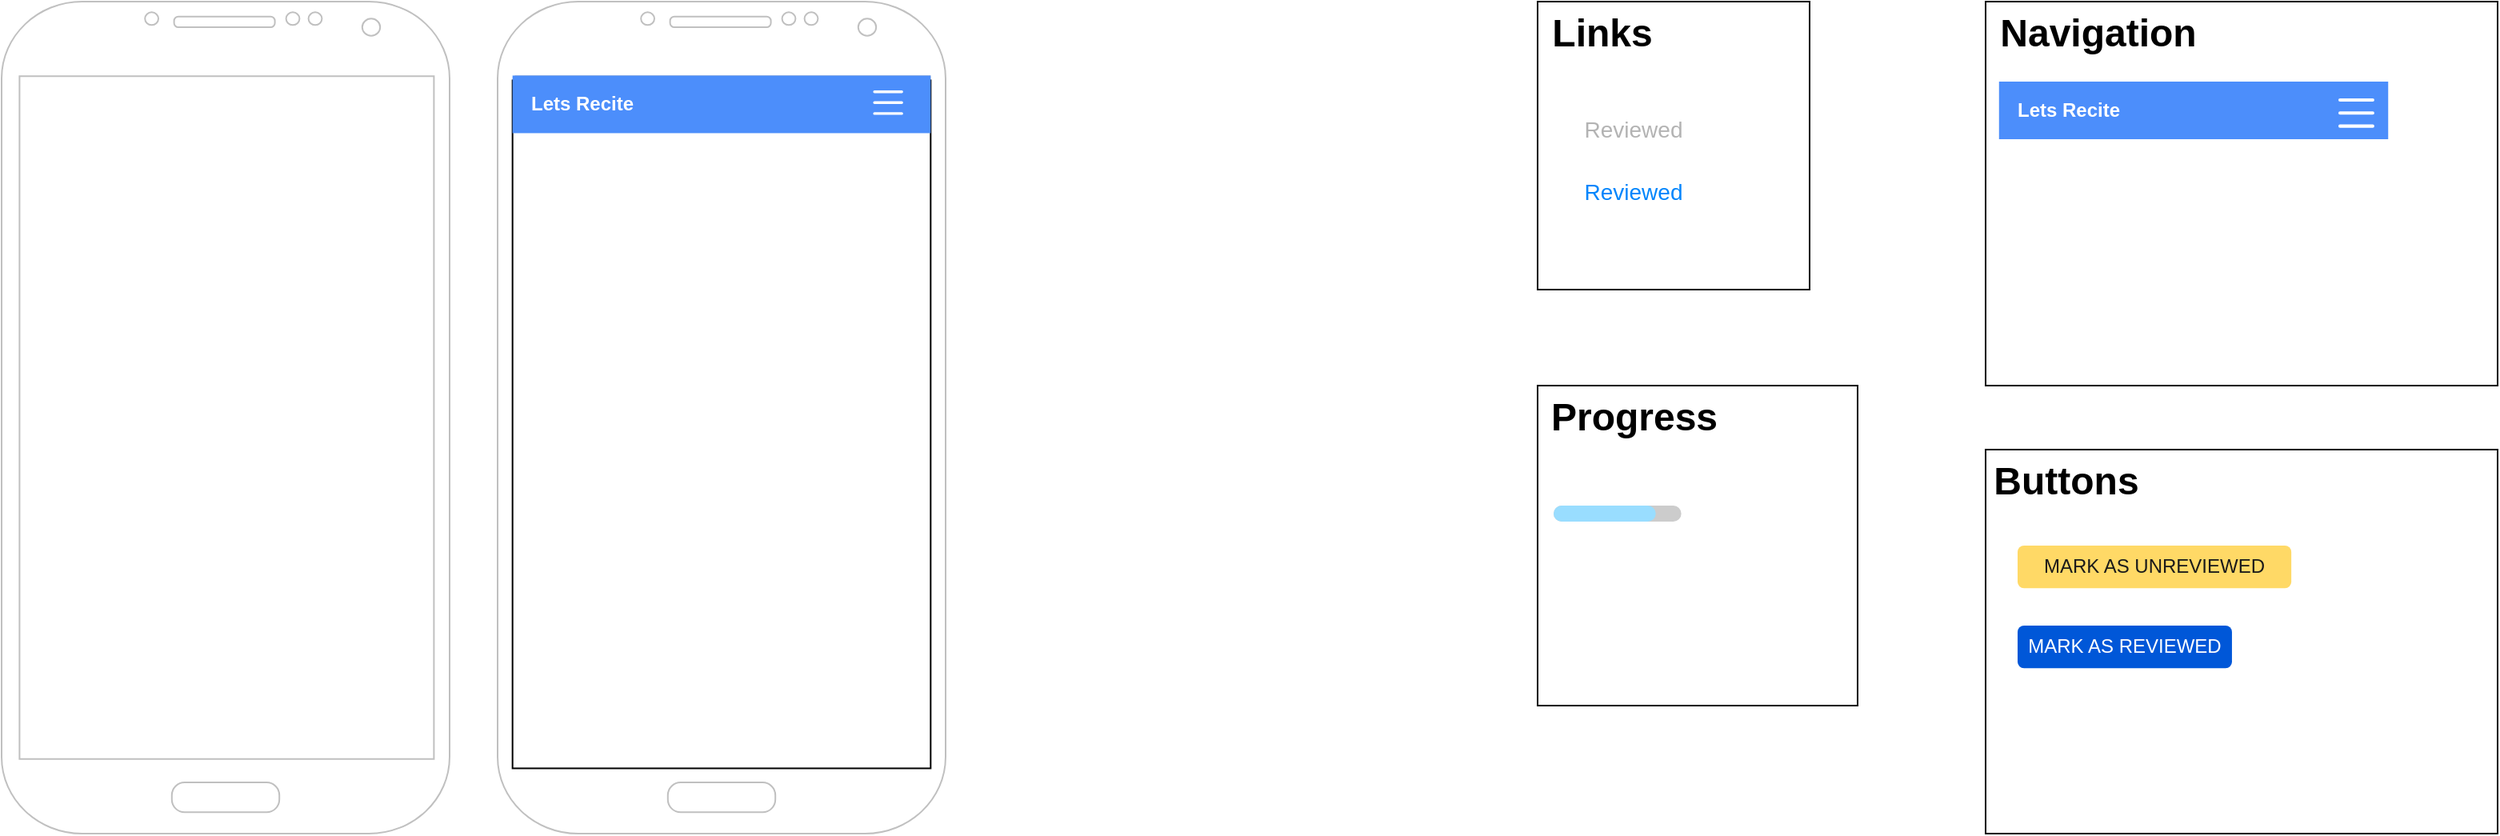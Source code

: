 <mxfile version="24.7.1" type="github" pages="8">
  <diagram id="FrvKU-1WmwjjgQu90Lsc" name="components">
    <mxGraphModel dx="1588" dy="912" grid="1" gridSize="10" guides="1" tooltips="1" connect="1" arrows="1" fold="1" page="1" pageScale="1" pageWidth="850" pageHeight="1100" math="0" shadow="0">
      <root>
        <mxCell id="0" />
        <mxCell id="1" parent="0" />
        <mxCell id="8QkLssy303pbsNawIkg_-5" value="" style="rounded=0;whiteSpace=wrap;html=1;portConstraint=north;dropTarget=1;" vertex="1" parent="1">
          <mxGeometry x="1320" y="40" width="320" height="240" as="geometry" />
        </mxCell>
        <mxCell id="8QkLssy303pbsNawIkg_-2" value="" style="rounded=0;whiteSpace=wrap;html=1;portConstraint=north;dropTarget=1;" vertex="1" parent="1">
          <mxGeometry x="1040" y="280" width="200" height="200" as="geometry" />
        </mxCell>
        <mxCell id="98rGy2QlHynD_Cpla1FU-1" value="" style="group" parent="1" vertex="1" connectable="0">
          <mxGeometry x="80" y="40" width="280" height="520" as="geometry" />
        </mxCell>
        <mxCell id="98rGy2QlHynD_Cpla1FU-2" value="" style="rounded=0;whiteSpace=wrap;html=1;" parent="98rGy2QlHynD_Cpla1FU-1" vertex="1">
          <mxGeometry x="9.635" y="30.588" width="262.293" height="448.627" as="geometry" />
        </mxCell>
        <mxCell id="98rGy2QlHynD_Cpla1FU-3" value="" style="verticalLabelPosition=bottom;verticalAlign=top;html=1;shadow=0;dashed=0;strokeWidth=1;shape=mxgraph.android.phone2;strokeColor=#c0c0c0;" parent="98rGy2QlHynD_Cpla1FU-1" vertex="1">
          <mxGeometry width="280" height="520" as="geometry" />
        </mxCell>
        <mxCell id="m69mBlJTR-rRHD0XRASf-1" value="" style="group" parent="1" vertex="1" connectable="0">
          <mxGeometry x="1328.39" y="90" width="243.23" height="36" as="geometry" />
        </mxCell>
        <mxCell id="m69mBlJTR-rRHD0XRASf-2" value="&lt;div align=&quot;left&quot;&gt;&lt;font color=&quot;#ffffff&quot;&gt;&lt;b&gt;&amp;nbsp;&amp;nbsp; Lets Recite&lt;/b&gt;&lt;/font&gt;&lt;/div&gt;" style="rounded=0;whiteSpace=wrap;html=1;fillColor=#4C8EFB;strokeColor=none;align=left;" parent="m69mBlJTR-rRHD0XRASf-1" vertex="1">
          <mxGeometry width="243.23" height="36" as="geometry" />
        </mxCell>
        <mxCell id="DCs8xCNlpLZBckUbTCrF-11" value="" style="shape=image;verticalLabelPosition=bottom;labelBackgroundColor=default;verticalAlign=top;aspect=fixed;imageAspect=0;image=data:image/svg+xml,PHN2ZyB2aWV3Qm94PSIwIDAgMTYgMTYiIGNsYXNzPSJiaSBiaS1saXN0IiBmaWxsPSJ3aGl0ZSIgaGVpZ2h0PSIxNiIgd2lkdGg9IjE2IiB4bWxucz0iaHR0cDovL3d3dy53My5vcmcvMjAwMC9zdmciPiYjeGE7ICA8cGF0aCBkPSJNMi41IDEyYS41LjUgMCAwIDEgLjUtLjVoMTBhLjUuNSAwIDAgMSAwIDFIM2EuNS41IDAgMCAxLS41LS41bTAtNGEuNS41IDAgMCAxIC41LS41aDEwYS41LjUgMCAwIDEgMCAxSDNhLjUuNSAwIDAgMS0uNS0uNW0wLTRhLjUuNSAwIDAgMSAuNS0uNWgxMGEuNS41IDAgMCAxIDAgMUgzYS41LjUgMCAwIDEtLjUtLjUiIGZpbGwtcnVsZT0iZXZlbm9kZCIvPiYjeGE7PC9zdmc+;" parent="m69mBlJTR-rRHD0XRASf-1" vertex="1">
          <mxGeometry x="206.996" y="3.31" width="32.686" height="32.686" as="geometry" />
        </mxCell>
        <mxCell id="DCs8xCNlpLZBckUbTCrF-1" value="" style="group;movable=0;resizable=0;rotatable=0;deletable=0;editable=0;locked=1;connectable=0;" parent="1" vertex="1" connectable="0">
          <mxGeometry x="390" y="40" width="280" height="520" as="geometry" />
        </mxCell>
        <mxCell id="DCs8xCNlpLZBckUbTCrF-2" value="" style="rounded=0;whiteSpace=wrap;html=1;" parent="DCs8xCNlpLZBckUbTCrF-1" vertex="1">
          <mxGeometry x="8.993" y="30.588" width="244.805" height="448.627" as="geometry" />
        </mxCell>
        <mxCell id="DCs8xCNlpLZBckUbTCrF-3" value="" style="verticalLabelPosition=bottom;verticalAlign=top;html=1;shadow=0;dashed=0;strokeWidth=1;shape=mxgraph.android.phone2;strokeColor=#c0c0c0;" parent="DCs8xCNlpLZBckUbTCrF-1" vertex="1">
          <mxGeometry width="279.999" height="520" as="geometry" />
        </mxCell>
        <mxCell id="XvR8V0o3OYKLG-ZSCt6T-1" value="" style="group" parent="DCs8xCNlpLZBckUbTCrF-1" vertex="1" connectable="0">
          <mxGeometry x="9.333" y="49.22" width="261.332" height="430" as="geometry" />
        </mxCell>
        <mxCell id="XvR8V0o3OYKLG-ZSCt6T-2" value="" style="rounded=0;whiteSpace=wrap;html=1;" parent="XvR8V0o3OYKLG-ZSCt6T-1" vertex="1">
          <mxGeometry width="261.332" height="430" as="geometry" />
        </mxCell>
        <mxCell id="XvR8V0o3OYKLG-ZSCt6T-3" value="&lt;div align=&quot;left&quot;&gt;&lt;font color=&quot;#ffffff&quot;&gt;&lt;b&gt;&amp;nbsp;&amp;nbsp; Lets Recite&lt;/b&gt;&lt;/font&gt;&lt;/div&gt;" style="rounded=0;whiteSpace=wrap;html=1;fillColor=#4C8EFB;strokeColor=none;align=left;" parent="XvR8V0o3OYKLG-ZSCt6T-1" vertex="1">
          <mxGeometry y="-3" width="261.332" height="36" as="geometry" />
        </mxCell>
        <mxCell id="m69mBlJTR-rRHD0XRASf-3" value="" style="shape=image;verticalLabelPosition=bottom;labelBackgroundColor=default;verticalAlign=top;aspect=fixed;imageAspect=0;image=data:image/svg+xml,PHN2ZyB2aWV3Qm94PSIwIDAgMTYgMTYiIGNsYXNzPSJiaSBiaS1saXN0IiBmaWxsPSJ3aGl0ZSIgaGVpZ2h0PSIxNiIgd2lkdGg9IjE2IiB4bWxucz0iaHR0cDovL3d3dy53My5vcmcvMjAwMC9zdmciPiYjeGE7ICA8cGF0aCBkPSJNMi41IDEyYS41LjUgMCAwIDEgLjUtLjVoMTBhLjUuNSAwIDAgMSAwIDFIM2EuNS41IDAgMCAxLS41LS41bTAtNGEuNS41IDAgMCAxIC41LS41aDEwYS41LjUgMCAwIDEgMCAxSDNhLjUuNSAwIDAgMS0uNS0uNW0wLTRhLjUuNSAwIDAgMSAuNS0uNWgxMGEuNS41IDAgMCAxIDAgMUgzYS41LjUgMCAwIDEtLjUtLjUiIGZpbGwtcnVsZT0iZXZlbm9kZCIvPiYjeGE7PC9zdmc+;" parent="XvR8V0o3OYKLG-ZSCt6T-1" vertex="1">
          <mxGeometry x="221.123" y="0.31" width="27.238" height="27.238" as="geometry" />
        </mxCell>
        <mxCell id="ihdaoBNUFMzu2Zt80DsR-1" value="" style="verticalLabelPosition=bottom;shadow=0;dashed=0;align=center;html=1;verticalAlign=top;strokeWidth=1;shape=mxgraph.mockup.misc.progressBar;fillColor=#cccccc;strokeColor=none;fillColor2=#99ddff;barPos=80;" parent="1" vertex="1">
          <mxGeometry x="1050" y="350" width="79.82" height="20" as="geometry" />
        </mxCell>
        <mxCell id="8QkLssy303pbsNawIkg_-3" value="" style="group" vertex="1" connectable="0" parent="1">
          <mxGeometry x="1040" y="40" width="170" height="180" as="geometry" />
        </mxCell>
        <mxCell id="8_1mS-0oeCroorvVpEbD-2" value="" style="rounded=0;whiteSpace=wrap;html=1;portConstraint=north;dropTarget=1;" vertex="1" parent="8QkLssy303pbsNawIkg_-3">
          <mxGeometry width="170" height="180" as="geometry" />
        </mxCell>
        <mxCell id="8_1mS-0oeCroorvVpEbD-1" value="Reviewed" style="strokeColor=none;fillColor=none;rSize=5;perimeter=none;whiteSpace=wrap;resizeWidth=1;align=center;spacing=20;fontSize=14;fontColor=#B3B3B3;" vertex="1" parent="8QkLssy303pbsNawIkg_-3">
          <mxGeometry x="20" y="60.25" width="80" height="39.49" as="geometry" />
        </mxCell>
        <mxCell id="8_1mS-0oeCroorvVpEbD-3" value="Links" style="text;html=1;align=center;verticalAlign=middle;resizable=0;points=[];autosize=1;strokeColor=none;fillColor=none;fontSize=24;container=0;portConstraint=north;dropTarget=0;metaEdit=0;fontStyle=1" vertex="1" parent="8QkLssy303pbsNawIkg_-3">
          <mxGeometry width="80" height="40" as="geometry" />
        </mxCell>
        <mxCell id="8QkLssy303pbsNawIkg_-1" value="Reviewed" style="strokeColor=none;fillColor=none;rSize=5;perimeter=none;whiteSpace=wrap;resizeWidth=1;align=center;spacing=20;fontSize=14;fontColor=#0085FC;" vertex="1" parent="8QkLssy303pbsNawIkg_-3">
          <mxGeometry x="35" y="99.744" width="50" height="39.494" as="geometry" />
        </mxCell>
        <mxCell id="8QkLssy303pbsNawIkg_-4" value="Progress" style="text;html=1;align=center;verticalAlign=middle;resizable=0;points=[];autosize=1;strokeColor=none;fillColor=none;fontSize=24;container=0;portConstraint=north;dropTarget=0;metaEdit=0;fontStyle=1" vertex="1" parent="1">
          <mxGeometry x="1040" y="280" width="120" height="40" as="geometry" />
        </mxCell>
        <mxCell id="8QkLssy303pbsNawIkg_-6" value="Navigation" style="text;html=1;align=center;verticalAlign=middle;resizable=0;points=[];autosize=1;strokeColor=none;fillColor=none;fontSize=24;container=0;portConstraint=north;dropTarget=0;metaEdit=0;fontStyle=1" vertex="1" parent="1">
          <mxGeometry x="1320" y="40" width="140" height="40" as="geometry" />
        </mxCell>
        <mxCell id="TvPjQTV-WZtNfDMPcNHf-1" value="" style="rounded=0;whiteSpace=wrap;html=1;portConstraint=north;dropTarget=1;" vertex="1" parent="1">
          <mxGeometry x="1320" y="320" width="320" height="240" as="geometry" />
        </mxCell>
        <mxCell id="98rP0uEo9XgjEkX1EfEf-1" value="MARK AS UNREVIEWED" style="rounded=1;fillColor=#FFD966;strokeColor=none;html=1;whiteSpace=wrap;fontColor=#1A1A1A;align=center;verticalAlign=middle;fontStyle=0;fontSize=12;sketch=0;" vertex="1" parent="1">
          <mxGeometry x="1340.003" y="379.997" width="171.07" height="26.62" as="geometry" />
        </mxCell>
        <mxCell id="MG-fL0qixAmsAIyD5hMx-1" value="MARK AS REVIEWED" style="rounded=1;fillColor=#0057D8;strokeColor=none;html=1;whiteSpace=wrap;fontColor=#ffffff;align=center;verticalAlign=middle;fontStyle=0;fontSize=12;sketch=0;" vertex="1" parent="1">
          <mxGeometry x="1340.007" y="430.0" width="133.971" height="26.618" as="geometry" />
        </mxCell>
        <mxCell id="MG-fL0qixAmsAIyD5hMx-2" value="Buttons" style="text;html=1;align=center;verticalAlign=middle;resizable=0;points=[];autosize=1;strokeColor=none;fillColor=none;fontSize=24;container=0;portConstraint=north;dropTarget=0;metaEdit=0;fontStyle=1" vertex="1" parent="1">
          <mxGeometry x="1320" y="320" width="100" height="40" as="geometry" />
        </mxCell>
      </root>
    </mxGraphModel>
  </diagram>
  <diagram id="Qg3pGSzQi0wPKBLdQkdO" name="/">
    <mxGraphModel dx="1045" dy="456" grid="1" gridSize="10" guides="1" tooltips="1" connect="1" arrows="1" fold="1" page="0" pageScale="1" pageWidth="827" pageHeight="1169" math="0" shadow="0">
      <root>
        <mxCell id="0" />
        <mxCell id="1" parent="0" />
      </root>
    </mxGraphModel>
  </diagram>
  <diagram id="CmFQPVSHpGHk2E2v54Jk" name="/admin">
    <mxGraphModel dx="1934" dy="651" grid="1" gridSize="10" guides="1" tooltips="1" connect="1" arrows="1" fold="1" page="0" pageScale="1" pageWidth="827" pageHeight="1169" math="0" shadow="0">
      <root>
        <mxCell id="0" />
        <mxCell id="1" parent="0" />
        <mxCell id="UfoW-IPGney1dG4eT16u-19" value="" style="edgeStyle=orthogonalEdgeStyle;rounded=0;orthogonalLoop=1;jettySize=auto;html=1;" parent="1" source="UfoW-IPGney1dG4eT16u-1" target="UfoW-IPGney1dG4eT16u-18" edge="1">
          <mxGeometry relative="1" as="geometry" />
        </mxCell>
        <mxCell id="UfoW-IPGney1dG4eT16u-1" value="User visits /admin" style="strokeWidth=2;html=1;shape=mxgraph.flowchart.terminator;whiteSpace=wrap;" parent="1" vertex="1">
          <mxGeometry x="-550.5" y="10" width="150" height="60" as="geometry" />
        </mxCell>
        <mxCell id="UfoW-IPGney1dG4eT16u-2" value="" style="edgeStyle=orthogonalEdgeStyle;rounded=0;orthogonalLoop=1;jettySize=auto;html=1;" parent="1" source="UfoW-IPGney1dG4eT16u-4" target="UfoW-IPGney1dG4eT16u-9" edge="1">
          <mxGeometry relative="1" as="geometry" />
        </mxCell>
        <mxCell id="UfoW-IPGney1dG4eT16u-3" value="Yes" style="edgeLabel;html=1;align=center;verticalAlign=middle;resizable=0;points=[];" parent="UfoW-IPGney1dG4eT16u-2" vertex="1" connectable="0">
          <mxGeometry x="-0.125" relative="1" as="geometry">
            <mxPoint as="offset" />
          </mxGeometry>
        </mxCell>
        <mxCell id="UfoW-IPGney1dG4eT16u-15" value="" style="edgeStyle=orthogonalEdgeStyle;rounded=0;orthogonalLoop=1;jettySize=auto;html=1;" parent="1" source="UfoW-IPGney1dG4eT16u-4" target="UfoW-IPGney1dG4eT16u-14" edge="1">
          <mxGeometry relative="1" as="geometry" />
        </mxCell>
        <mxCell id="UfoW-IPGney1dG4eT16u-16" value="No" style="edgeLabel;html=1;align=center;verticalAlign=middle;resizable=0;points=[];" parent="UfoW-IPGney1dG4eT16u-15" vertex="1" connectable="0">
          <mxGeometry x="-0.241" y="1" relative="1" as="geometry">
            <mxPoint y="1" as="offset" />
          </mxGeometry>
        </mxCell>
        <mxCell id="UfoW-IPGney1dG4eT16u-4" value="is user signed in with phone number?" style="strokeWidth=2;html=1;shape=mxgraph.flowchart.decision;whiteSpace=wrap;" parent="1" vertex="1">
          <mxGeometry x="-577" y="350" width="198" height="173" as="geometry" />
        </mxCell>
        <mxCell id="UfoW-IPGney1dG4eT16u-6" value="" style="edgeStyle=orthogonalEdgeStyle;rounded=0;orthogonalLoop=1;jettySize=auto;html=1;" parent="1" source="UfoW-IPGney1dG4eT16u-9" target="UfoW-IPGney1dG4eT16u-10" edge="1">
          <mxGeometry relative="1" as="geometry" />
        </mxCell>
        <mxCell id="UfoW-IPGney1dG4eT16u-7" value="No" style="edgeLabel;html=1;align=center;verticalAlign=middle;resizable=0;points=[];" parent="UfoW-IPGney1dG4eT16u-6" vertex="1" connectable="0">
          <mxGeometry x="-0.103" y="-6" relative="1" as="geometry">
            <mxPoint x="-1" y="-5" as="offset" />
          </mxGeometry>
        </mxCell>
        <mxCell id="UfoW-IPGney1dG4eT16u-8" value="" style="edgeStyle=orthogonalEdgeStyle;rounded=0;orthogonalLoop=1;jettySize=auto;html=1;" parent="1" source="UfoW-IPGney1dG4eT16u-9" target="UfoW-IPGney1dG4eT16u-11" edge="1">
          <mxGeometry relative="1" as="geometry" />
        </mxCell>
        <mxCell id="UfoW-IPGney1dG4eT16u-17" value="Yes" style="edgeLabel;html=1;align=center;verticalAlign=middle;resizable=0;points=[];" parent="UfoW-IPGney1dG4eT16u-8" vertex="1" connectable="0">
          <mxGeometry x="-0.194" y="4" relative="1" as="geometry">
            <mxPoint x="-4" as="offset" />
          </mxGeometry>
        </mxCell>
        <mxCell id="UfoW-IPGney1dG4eT16u-9" value="is user admin?" style="strokeWidth=2;html=1;shape=mxgraph.flowchart.decision;whiteSpace=wrap;" parent="1" vertex="1">
          <mxGeometry x="-563" y="613" width="170" height="160" as="geometry" />
        </mxCell>
        <UserObject label="Admin Request App" link="data:page/id,dYn-bSAtTAXGG6n-DN5X" id="UfoW-IPGney1dG4eT16u-10">
          <mxCell style="whiteSpace=wrap;html=1;strokeWidth=2;fillColor=#d5e8d4;strokeColor=#82b366;" parent="1" vertex="1">
            <mxGeometry x="-260" y="663" width="120" height="60" as="geometry" />
          </mxCell>
        </UserObject>
        <mxCell id="4h-of_imEdQEhbL9OhgR-2" style="edgeStyle=orthogonalEdgeStyle;rounded=0;orthogonalLoop=1;jettySize=auto;html=1;entryX=0;entryY=0.5;entryDx=0;entryDy=0;" parent="1" source="UfoW-IPGney1dG4eT16u-11" target="4h-of_imEdQEhbL9OhgR-1" edge="1">
          <mxGeometry relative="1" as="geometry" />
        </mxCell>
        <mxCell id="4h-of_imEdQEhbL9OhgR-5" style="edgeStyle=orthogonalEdgeStyle;rounded=0;orthogonalLoop=1;jettySize=auto;html=1;entryX=0;entryY=0.5;entryDx=0;entryDy=0;" parent="1" source="UfoW-IPGney1dG4eT16u-11" target="4h-of_imEdQEhbL9OhgR-6" edge="1">
          <mxGeometry relative="1" as="geometry">
            <mxPoint y="1040" as="targetPoint" />
            <Array as="points">
              <mxPoint x="-478" y="1040" />
            </Array>
          </mxGeometry>
        </mxCell>
        <UserObject label="Admin Dashboard App" link="data:page/id,lhvkhw5zZD36CZMKM76M" id="UfoW-IPGney1dG4eT16u-11">
          <mxCell style="whiteSpace=wrap;html=1;strokeWidth=2;fillColor=#d5e8d4;strokeColor=#82b366;" parent="1" vertex="1">
            <mxGeometry x="-556.5" y="870" width="157" height="70" as="geometry" />
          </mxCell>
        </UserObject>
        <UserObject label="Phone Number Login App" link="data:page/id,ZPK3_-oeLMfK0sqVxBUT" id="UfoW-IPGney1dG4eT16u-14">
          <mxCell style="whiteSpace=wrap;html=1;strokeWidth=2;fillColor=#d5e8d4;strokeColor=#82b366;" parent="1" vertex="1">
            <mxGeometry x="-260" y="406.5" width="120" height="60" as="geometry" />
          </mxCell>
        </UserObject>
        <mxCell id="UfoW-IPGney1dG4eT16u-20" style="edgeStyle=orthogonalEdgeStyle;rounded=0;orthogonalLoop=1;jettySize=auto;html=1;" parent="1" source="UfoW-IPGney1dG4eT16u-18" target="UfoW-IPGney1dG4eT16u-4" edge="1">
          <mxGeometry relative="1" as="geometry" />
        </mxCell>
        <mxCell id="UfoW-IPGney1dG4eT16u-21" value="Yes" style="edgeLabel;html=1;align=center;verticalAlign=middle;resizable=0;points=[];" parent="UfoW-IPGney1dG4eT16u-20" vertex="1" connectable="0">
          <mxGeometry x="0.095" y="7" relative="1" as="geometry">
            <mxPoint x="-7" as="offset" />
          </mxGeometry>
        </mxCell>
        <mxCell id="UfoW-IPGney1dG4eT16u-23" style="edgeStyle=orthogonalEdgeStyle;rounded=0;orthogonalLoop=1;jettySize=auto;html=1;entryX=0;entryY=0.5;entryDx=0;entryDy=0;" parent="1" source="UfoW-IPGney1dG4eT16u-18" target="UfoW-IPGney1dG4eT16u-22" edge="1">
          <mxGeometry relative="1" as="geometry" />
        </mxCell>
        <mxCell id="Gb1FrXuNb1lm0L9yNpbo-1" value="No" style="edgeLabel;html=1;align=center;verticalAlign=middle;resizable=0;points=[];" parent="UfoW-IPGney1dG4eT16u-23" vertex="1" connectable="0">
          <mxGeometry x="-0.353" y="-1" relative="1" as="geometry">
            <mxPoint as="offset" />
          </mxGeometry>
        </mxCell>
        <mxCell id="UfoW-IPGney1dG4eT16u-18" value="Is user logged in?" style="rhombus;whiteSpace=wrap;html=1;strokeWidth=2;" parent="1" vertex="1">
          <mxGeometry x="-580" y="130" width="207" height="100" as="geometry" />
        </mxCell>
        <UserObject label="Phone Number Login App" link="data:page/id,ZPK3_-oeLMfK0sqVxBUT" id="UfoW-IPGney1dG4eT16u-22">
          <mxCell style="whiteSpace=wrap;html=1;strokeWidth=2;fillColor=#d5e8d4;strokeColor=#82b366;" parent="1" vertex="1">
            <mxGeometry x="-260" y="150" width="120" height="60" as="geometry" />
          </mxCell>
        </UserObject>
        <mxCell id="4h-of_imEdQEhbL9OhgR-4" value="" style="edgeStyle=orthogonalEdgeStyle;rounded=0;orthogonalLoop=1;jettySize=auto;html=1;" parent="1" source="4h-of_imEdQEhbL9OhgR-1" target="4h-of_imEdQEhbL9OhgR-3" edge="1">
          <mxGeometry relative="1" as="geometry" />
        </mxCell>
        <mxCell id="4h-of_imEdQEhbL9OhgR-1" value="User clicks Messages/Suggestions/Issues/Contributions" style="rounded=0;whiteSpace=wrap;html=1;" parent="1" vertex="1">
          <mxGeometry x="-280" y="870" width="130" height="70" as="geometry" />
        </mxCell>
        <UserObject label="ContributionViewer App &lt;br&gt;&lt;br&gt;&lt;b&gt;/contribution/&amp;lt;type&amp;gt;&lt;/b&gt;" link="data:page/id,muUq87UQDmmYVfJfbFuu" id="4h-of_imEdQEhbL9OhgR-3">
          <mxCell style="whiteSpace=wrap;html=1;rounded=0;fillColor=#fff2cc;strokeColor=#d6b656;" parent="1" vertex="1">
            <mxGeometry x="10" y="875" width="160" height="60" as="geometry" />
          </mxCell>
        </UserObject>
        <mxCell id="4h-of_imEdQEhbL9OhgR-8" style="edgeStyle=orthogonalEdgeStyle;rounded=0;orthogonalLoop=1;jettySize=auto;html=1;entryX=0;entryY=0.5;entryDx=0;entryDy=0;" parent="1" source="4h-of_imEdQEhbL9OhgR-6" target="4h-of_imEdQEhbL9OhgR-7" edge="1">
          <mxGeometry relative="1" as="geometry" />
        </mxCell>
        <mxCell id="4h-of_imEdQEhbL9OhgR-6" value="User Clicks Recitations" style="whiteSpace=wrap;html=1;rounded=0;" parent="1" vertex="1">
          <mxGeometry x="-280" y="1010" width="120" height="60" as="geometry" />
        </mxCell>
        <mxCell id="4h-of_imEdQEhbL9OhgR-7" value="RecitationsViewer App" style="whiteSpace=wrap;html=1;rounded=0;fillColor=#f8cecc;strokeColor=#b85450;" parent="1" vertex="1">
          <mxGeometry x="10" y="1010" width="160" height="60" as="geometry" />
        </mxCell>
      </root>
    </mxGraphModel>
  </diagram>
  <diagram id="muUq87UQDmmYVfJfbFuu" name="Contributions Reviewer App">
    <mxGraphModel dx="3976" dy="3024" grid="1" gridSize="10" guides="1" tooltips="1" connect="1" arrows="1" fold="1" page="0" pageScale="1" pageWidth="827" pageHeight="1169" math="0" shadow="0">
      <root>
        <mxCell id="0" />
        <mxCell id="1" parent="0" />
        <mxCell id="W5uNvGvyfLrirEvbfz7N-2" value="" style="rounded=0;whiteSpace=wrap;html=1;" parent="1" vertex="1">
          <mxGeometry x="-470" y="110" width="260" height="650" as="geometry" />
        </mxCell>
        <mxCell id="OF01DVchzSFKJCT4cgAO-19" value="" style="group" parent="1" vertex="1" connectable="0">
          <mxGeometry x="-469.997" y="120.005" width="261.332" height="35.544" as="geometry" />
        </mxCell>
        <mxCell id="W5uNvGvyfLrirEvbfz7N-6" value="&lt;div align=&quot;left&quot;&gt;&lt;font color=&quot;#ffffff&quot;&gt;&lt;b&gt;&amp;nbsp;&amp;nbsp; Lets Recite&lt;/b&gt;&lt;/font&gt;&lt;/div&gt;" style="rounded=0;whiteSpace=wrap;html=1;fillColor=#4C8EFB;strokeColor=none;align=left;" parent="OF01DVchzSFKJCT4cgAO-19" vertex="1">
          <mxGeometry width="261.332" height="35.544" as="geometry" />
        </mxCell>
        <mxCell id="W5uNvGvyfLrirEvbfz7N-7" value="" style="shape=image;verticalLabelPosition=bottom;labelBackgroundColor=default;verticalAlign=top;aspect=fixed;imageAspect=0;image=data:image/svg+xml,PHN2ZyB2aWV3Qm94PSIwIDAgMTYgMTYiIGNsYXNzPSJiaSBiaS1saXN0IiBmaWxsPSJ3aGl0ZSIgaGVpZ2h0PSIxNiIgd2lkdGg9IjE2IiB4bWxucz0iaHR0cDovL3d3dy53My5vcmcvMjAwMC9zdmciPiYjeGE7ICA8cGF0aCBkPSJNMi41IDEyYS41LjUgMCAwIDEgLjUtLjVoMTBhLjUuNSAwIDAgMSAwIDFIM2EuNS41IDAgMCAxLS41LS41bTAtNGEuNS41IDAgMCAxIC41LS41aDEwYS41LjUgMCAwIDEgMCAxSDNhLjUuNSAwIDAgMS0uNS0uNW0wLTRhLjUuNSAwIDAgMSAuNS0uNWgxMGEuNS41IDAgMCAxIDAgMUgzYS41LjUgMCAwIDEtLjUtLjUiIGZpbGwtcnVsZT0iZXZlbm9kZCIvPiYjeGE7PC9zdmc+;" parent="OF01DVchzSFKJCT4cgAO-19" vertex="1">
          <mxGeometry x="221.123" y="3.268" width="26.893" height="26.893" as="geometry" />
        </mxCell>
        <mxCell id="W5uNvGvyfLrirEvbfz7N-8" value="Unreviewed" style="html=1;shadow=0;dashed=0;shape=mxgraph.bootstrap.tabTop;strokeColor=#DFDFDF;fillColor=#ffffff;rSize=5;perimeter=none;whiteSpace=wrap;resizeWidth=1;align=center;spacing=20;fontSize=14;fontColor=#4B5259;" parent="1" vertex="1">
          <mxGeometry x="-458.997" y="170.004" width="89.33" height="39.494" as="geometry" />
        </mxCell>
        <mxCell id="W5uNvGvyfLrirEvbfz7N-11" value="" style="shape=line;strokeColor=#dddddd;" parent="1" vertex="1">
          <mxGeometry x="-374.667" y="203.574" width="150" height="9.873" as="geometry" />
        </mxCell>
        <mxCell id="W5uNvGvyfLrirEvbfz7N-9" value="Reviewed" style="strokeColor=none;fillColor=none;rSize=5;perimeter=none;whiteSpace=wrap;resizeWidth=1;align=center;spacing=20;fontSize=14;fontColor=#0085FC;" parent="1" vertex="1">
          <mxGeometry x="-354" y="170.004" width="50" height="39.494" as="geometry" />
        </mxCell>
        <mxCell id="W5uNvGvyfLrirEvbfz7N-10" value="All" style="strokeColor=none;fillColor=none;rSize=5;perimeter=none;whiteSpace=wrap;resizeWidth=1;align=center;spacing=20;fontSize=14;fontColor=#0085FC;" parent="1" vertex="1">
          <mxGeometry x="-298.54" y="170.004" width="50" height="39.494" as="geometry" />
        </mxCell>
        <mxCell id="W5uNvGvyfLrirEvbfz7N-17" value="" style="rounded=1;whiteSpace=wrap;html=1;shadow=1;" parent="1" vertex="1">
          <mxGeometry x="-454.667" y="281.252" width="229.33" height="394.167" as="geometry" />
        </mxCell>
        <mxCell id="W5uNvGvyfLrirEvbfz7N-25" value="" style="group" parent="1" vertex="1" connectable="0">
          <mxGeometry x="-454" y="695.935" width="229.333" height="38.724" as="geometry" />
        </mxCell>
        <mxCell id="W5uNvGvyfLrirEvbfz7N-26" value="&lt;div align=&quot;left&quot;&gt;&lt;br&gt;&lt;/div&gt;" style="rounded=1;whiteSpace=wrap;html=1;shadow=1;" parent="W5uNvGvyfLrirEvbfz7N-25" vertex="1">
          <mxGeometry x="0.003" y="0.987" width="229.33" height="38.724" as="geometry" />
        </mxCell>
        <mxCell id="W5uNvGvyfLrirEvbfz7N-27" value="+918273739999" style="text;html=1;align=center;verticalAlign=middle;resizable=0;points=[];autosize=1;strokeColor=none;fillColor=none;" parent="W5uNvGvyfLrirEvbfz7N-25" vertex="1">
          <mxGeometry y="4.552" width="110" height="30" as="geometry" />
        </mxCell>
        <mxCell id="W5uNvGvyfLrirEvbfz7N-28" value="" style="html=1;verticalLabelPosition=bottom;labelBackgroundColor=#ffffff;verticalAlign=top;shadow=0;dashed=0;strokeWidth=2;shape=mxgraph.ios7.misc.down;strokeColor=#0080f0;" parent="W5uNvGvyfLrirEvbfz7N-25" vertex="1">
          <mxGeometry x="205.46" y="16.4" width="12" height="5.924" as="geometry" />
        </mxCell>
        <mxCell id="W5uNvGvyfLrirEvbfz7N-21" value="" style="group" parent="1" vertex="1" connectable="0">
          <mxGeometry x="-455" y="734.659" width="229.333" height="38.724" as="geometry" />
        </mxCell>
        <mxCell id="W5uNvGvyfLrirEvbfz7N-22" value="&lt;div align=&quot;left&quot;&gt;&lt;br&gt;&lt;/div&gt;" style="rounded=1;whiteSpace=wrap;html=1;shadow=1;" parent="W5uNvGvyfLrirEvbfz7N-21" vertex="1">
          <mxGeometry x="0.003" width="229.33" height="38.724" as="geometry" />
        </mxCell>
        <mxCell id="W5uNvGvyfLrirEvbfz7N-23" value="+919999999999" style="text;html=1;align=center;verticalAlign=middle;resizable=0;points=[];autosize=1;strokeColor=none;fillColor=none;" parent="W5uNvGvyfLrirEvbfz7N-21" vertex="1">
          <mxGeometry y="4.552" width="110" height="30" as="geometry" />
        </mxCell>
        <mxCell id="W5uNvGvyfLrirEvbfz7N-24" value="" style="html=1;verticalLabelPosition=bottom;labelBackgroundColor=#ffffff;verticalAlign=top;shadow=0;dashed=0;strokeWidth=2;shape=mxgraph.ios7.misc.down;strokeColor=#0080f0;" parent="W5uNvGvyfLrirEvbfz7N-21" vertex="1">
          <mxGeometry x="205.46" y="16.4" width="12" height="5.924" as="geometry" />
        </mxCell>
        <mxCell id="W5uNvGvyfLrirEvbfz7N-20" value="" style="group" parent="1" vertex="1" connectable="0">
          <mxGeometry x="-455" y="222.999" width="229.333" height="38.724" as="geometry" />
        </mxCell>
        <mxCell id="W5uNvGvyfLrirEvbfz7N-14" value="&lt;div align=&quot;left&quot;&gt;&lt;br&gt;&lt;/div&gt;" style="rounded=1;whiteSpace=wrap;html=1;shadow=1;" parent="W5uNvGvyfLrirEvbfz7N-20" vertex="1">
          <mxGeometry x="0.003" width="229.33" height="38.724" as="geometry" />
        </mxCell>
        <mxCell id="W5uNvGvyfLrirEvbfz7N-15" value="+919999999999" style="text;html=1;align=center;verticalAlign=middle;resizable=0;points=[];autosize=1;strokeColor=none;fillColor=none;" parent="W5uNvGvyfLrirEvbfz7N-20" vertex="1">
          <mxGeometry y="4.552" width="110" height="30" as="geometry" />
        </mxCell>
        <mxCell id="W5uNvGvyfLrirEvbfz7N-16" value="" style="html=1;verticalLabelPosition=bottom;labelBackgroundColor=#ffffff;verticalAlign=top;shadow=0;dashed=0;strokeWidth=2;shape=mxgraph.ios7.misc.down;strokeColor=#0080f0;" parent="W5uNvGvyfLrirEvbfz7N-20" vertex="1">
          <mxGeometry x="205.46" y="16.4" width="12" height="5.924" as="geometry" />
        </mxCell>
        <mxCell id="W5uNvGvyfLrirEvbfz7N-29" value="+919999999999" style="text;html=1;align=center;verticalAlign=middle;resizable=0;points=[];autosize=1;strokeColor=none;fillColor=none;" parent="1" vertex="1">
          <mxGeometry x="-454.67" y="291.125" width="110" height="30" as="geometry" />
        </mxCell>
        <mxCell id="W5uNvGvyfLrirEvbfz7N-32" value="" style="html=1;verticalLabelPosition=bottom;labelBackgroundColor=#ffffff;verticalAlign=top;shadow=0;dashed=0;strokeWidth=2;shape=mxgraph.ios7.misc.down;strokeColor=#0080f0;rotation=-180;" parent="1" vertex="1">
          <mxGeometry x="-249.54" y="302.973" width="12" height="5.924" as="geometry" />
        </mxCell>
        <mxCell id="OF01DVchzSFKJCT4cgAO-5" value="" style="group" parent="1" vertex="1" connectable="0">
          <mxGeometry x="-444.997" y="334.568" width="209.33" height="153.255" as="geometry" />
        </mxCell>
        <mxCell id="OF01DVchzSFKJCT4cgAO-1" value="&lt;b&gt;&lt;font style=&quot;font-size: 20px&quot;&gt;Vocabulary Tests&lt;/font&gt;&lt;/b&gt;&lt;font color=&quot;#6c767d&quot;&gt;&lt;b&gt;&lt;font style=&quot;font-size: 14px&quot;&gt;&lt;br&gt;&lt;/font&gt;&lt;/b&gt;&lt;/font&gt;Please add a section that can helps us for testing our Sanskrit vocabulary" style="html=1;shadow=0;dashed=0;shape=mxgraph.bootstrap.rrect;rSize=5;strokeColor=#DFDFDF;html=1;whiteSpace=wrap;fillColor=#ffffff;fontColor=#000000;verticalAlign=top;align=left;spacing=20;fontSize=14;" parent="OF01DVchzSFKJCT4cgAO-5" vertex="1">
          <mxGeometry x="-1" y="1.055" width="209.33" height="153.255" as="geometry" />
        </mxCell>
        <mxCell id="OF01DVchzSFKJCT4cgAO-4" value="MARK AS REVIEWED" style="rounded=1;fillColor=#0057D8;strokeColor=none;html=1;whiteSpace=wrap;fontColor=#ffffff;align=center;verticalAlign=middle;fontStyle=0;fontSize=12;sketch=0;" parent="OF01DVchzSFKJCT4cgAO-5" vertex="1">
          <mxGeometry x="8.934" y="110.623" width="133.971" height="26.618" as="geometry" />
        </mxCell>
        <mxCell id="OF01DVchzSFKJCT4cgAO-11" value="" style="group" parent="1" vertex="1" connectable="0">
          <mxGeometry x="-444.997" y="498.467" width="209.33" height="153.255" as="geometry" />
        </mxCell>
        <mxCell id="OF01DVchzSFKJCT4cgAO-12" value="&lt;b&gt;&lt;font style=&quot;font-size: 20px&quot;&gt;More Shlokas!&lt;/font&gt;&lt;/b&gt;&lt;font color=&quot;#6c767d&quot;&gt;&lt;b&gt;&lt;font style=&quot;font-size: 14px&quot;&gt;&lt;br&gt;&lt;/font&gt;&lt;/b&gt;&lt;/font&gt;Please add more shlokas from The Bhagavad Gita and Ahstavakra Gita" style="html=1;shadow=0;dashed=0;shape=mxgraph.bootstrap.rrect;rSize=5;strokeColor=#DFDFDF;html=1;whiteSpace=wrap;fillColor=#ffffff;fontColor=#000000;verticalAlign=top;align=left;spacing=20;fontSize=14;" parent="OF01DVchzSFKJCT4cgAO-11" vertex="1">
          <mxGeometry x="-1" y="1.055" width="209.33" height="153.255" as="geometry" />
        </mxCell>
        <mxCell id="OF01DVchzSFKJCT4cgAO-13" value="MARK AS REVIEWED" style="rounded=1;fillColor=#0057D8;strokeColor=none;html=1;whiteSpace=wrap;fontColor=#ffffff;align=center;verticalAlign=middle;fontStyle=0;fontSize=12;sketch=0;" parent="OF01DVchzSFKJCT4cgAO-11" vertex="1">
          <mxGeometry x="8.934" y="110.623" width="133.971" height="26.618" as="geometry" />
        </mxCell>
        <mxCell id="W5uNvGvyfLrirEvbfz7N-3" value="" style="verticalLabelPosition=bottom;verticalAlign=top;html=1;shadow=0;dashed=0;strokeWidth=1;shape=mxgraph.android.phone2;strokeColor=#c0c0c0;points=[[1,0.14,0,2,0]];" parent="1" vertex="1">
          <mxGeometry x="-480" y="50" width="280" height="780" as="geometry" />
        </mxCell>
        <mxCell id="J8wnELBOGH56sH24yUGr-1" style="edgeStyle=orthogonalEdgeStyle;rounded=0;orthogonalLoop=1;jettySize=auto;html=1;entryX=-0.011;entryY=0.479;entryDx=0;entryDy=0;entryPerimeter=0;" parent="1" source="W5uNvGvyfLrirEvbfz7N-2" target="Nohsd4DF2EsbfSHM9Hrm-30" edge="1">
          <mxGeometry relative="1" as="geometry">
            <mxPoint x="61.96" y="433.9" as="targetPoint" />
          </mxGeometry>
        </mxCell>
        <mxCell id="J8wnELBOGH56sH24yUGr-2" value="on click mark-as-reviewed&lt;br&gt;(processing)" style="edgeLabel;html=1;align=center;verticalAlign=middle;resizable=0;points=[];fontSize=16;" parent="J8wnELBOGH56sH24yUGr-1" vertex="1" connectable="0">
          <mxGeometry x="-0.134" y="-2" relative="1" as="geometry">
            <mxPoint x="11" y="-2" as="offset" />
          </mxGeometry>
        </mxCell>
        <mxCell id="Nohsd4DF2EsbfSHM9Hrm-1" value="" style="rounded=0;whiteSpace=wrap;html=1;" vertex="1" parent="1">
          <mxGeometry x="80" y="120" width="260" height="650" as="geometry" />
        </mxCell>
        <mxCell id="Nohsd4DF2EsbfSHM9Hrm-2" value="" style="group" vertex="1" connectable="0" parent="1">
          <mxGeometry x="80.003" y="130.005" width="261.332" height="35.544" as="geometry" />
        </mxCell>
        <mxCell id="Nohsd4DF2EsbfSHM9Hrm-3" value="&lt;div align=&quot;left&quot;&gt;&lt;font color=&quot;#ffffff&quot;&gt;&lt;b&gt;&amp;nbsp;&amp;nbsp; Lets Recite&lt;/b&gt;&lt;/font&gt;&lt;/div&gt;" style="rounded=0;whiteSpace=wrap;html=1;fillColor=#4C8EFB;strokeColor=none;align=left;" vertex="1" parent="Nohsd4DF2EsbfSHM9Hrm-2">
          <mxGeometry width="261.332" height="35.544" as="geometry" />
        </mxCell>
        <mxCell id="Nohsd4DF2EsbfSHM9Hrm-4" value="" style="shape=image;verticalLabelPosition=bottom;labelBackgroundColor=default;verticalAlign=top;aspect=fixed;imageAspect=0;image=data:image/svg+xml,PHN2ZyB2aWV3Qm94PSIwIDAgMTYgMTYiIGNsYXNzPSJiaSBiaS1saXN0IiBmaWxsPSJ3aGl0ZSIgaGVpZ2h0PSIxNiIgd2lkdGg9IjE2IiB4bWxucz0iaHR0cDovL3d3dy53My5vcmcvMjAwMC9zdmciPiYjeGE7ICA8cGF0aCBkPSJNMi41IDEyYS41LjUgMCAwIDEgLjUtLjVoMTBhLjUuNSAwIDAgMSAwIDFIM2EuNS41IDAgMCAxLS41LS41bTAtNGEuNS41IDAgMCAxIC41LS41aDEwYS41LjUgMCAwIDEgMCAxSDNhLjUuNSAwIDAgMS0uNS0uNW0wLTRhLjUuNSAwIDAgMSAuNS0uNWgxMGEuNS41IDAgMCAxIDAgMUgzYS41LjUgMCAwIDEtLjUtLjUiIGZpbGwtcnVsZT0iZXZlbm9kZCIvPiYjeGE7PC9zdmc+;" vertex="1" parent="Nohsd4DF2EsbfSHM9Hrm-2">
          <mxGeometry x="221.123" y="3.268" width="26.893" height="26.893" as="geometry" />
        </mxCell>
        <mxCell id="Nohsd4DF2EsbfSHM9Hrm-5" value="Unreviewed" style="html=1;shadow=0;dashed=0;shape=mxgraph.bootstrap.tabTop;strokeColor=#DFDFDF;fillColor=#ffffff;rSize=5;perimeter=none;whiteSpace=wrap;resizeWidth=1;align=center;spacing=20;fontSize=14;fontColor=#4B5259;" vertex="1" parent="1">
          <mxGeometry x="91.003" y="180.004" width="89.33" height="39.494" as="geometry" />
        </mxCell>
        <mxCell id="Nohsd4DF2EsbfSHM9Hrm-6" value="" style="shape=line;strokeColor=#dddddd;" vertex="1" parent="1">
          <mxGeometry x="175.333" y="213.574" width="150" height="9.873" as="geometry" />
        </mxCell>
        <mxCell id="Nohsd4DF2EsbfSHM9Hrm-7" value="Reviewed" style="strokeColor=none;fillColor=none;rSize=5;perimeter=none;whiteSpace=wrap;resizeWidth=1;align=center;spacing=20;fontSize=14;fontColor=#B3B3B3;" vertex="1" parent="1">
          <mxGeometry x="196" y="180.004" width="50" height="39.494" as="geometry" />
        </mxCell>
        <mxCell id="Nohsd4DF2EsbfSHM9Hrm-8" value="All" style="strokeColor=none;fillColor=none;rSize=5;perimeter=none;whiteSpace=wrap;resizeWidth=1;align=center;spacing=20;fontSize=14;fontColor=#B3B3B3;" vertex="1" parent="1">
          <mxGeometry x="251.46" y="180.004" width="50" height="39.494" as="geometry" />
        </mxCell>
        <mxCell id="Nohsd4DF2EsbfSHM9Hrm-9" value="" style="rounded=1;whiteSpace=wrap;html=1;shadow=1;" vertex="1" parent="1">
          <mxGeometry x="100.333" y="338.252" width="229.33" height="394.167" as="geometry" />
        </mxCell>
        <mxCell id="Nohsd4DF2EsbfSHM9Hrm-10" value="" style="group" vertex="1" connectable="0" parent="1">
          <mxGeometry x="101" y="752.935" width="229.333" height="38.724" as="geometry" />
        </mxCell>
        <mxCell id="Nohsd4DF2EsbfSHM9Hrm-11" value="&lt;div align=&quot;left&quot;&gt;&lt;br&gt;&lt;/div&gt;" style="rounded=1;whiteSpace=wrap;html=1;shadow=1;" vertex="1" parent="Nohsd4DF2EsbfSHM9Hrm-10">
          <mxGeometry x="0.003" y="0.987" width="229.33" height="38.724" as="geometry" />
        </mxCell>
        <mxCell id="Nohsd4DF2EsbfSHM9Hrm-12" value="+918273739999" style="text;html=1;align=center;verticalAlign=middle;resizable=0;points=[];autosize=1;strokeColor=none;fillColor=none;" vertex="1" parent="Nohsd4DF2EsbfSHM9Hrm-10">
          <mxGeometry y="4.552" width="110" height="30" as="geometry" />
        </mxCell>
        <mxCell id="Nohsd4DF2EsbfSHM9Hrm-13" value="" style="html=1;verticalLabelPosition=bottom;labelBackgroundColor=#ffffff;verticalAlign=top;shadow=0;dashed=0;strokeWidth=2;shape=mxgraph.ios7.misc.down;strokeColor=#0080f0;" vertex="1" parent="Nohsd4DF2EsbfSHM9Hrm-10">
          <mxGeometry x="205.46" y="16.4" width="12" height="5.924" as="geometry" />
        </mxCell>
        <mxCell id="Nohsd4DF2EsbfSHM9Hrm-14" value="" style="group" vertex="1" connectable="0" parent="1">
          <mxGeometry x="100" y="774.659" width="229.333" height="38.724" as="geometry" />
        </mxCell>
        <mxCell id="Nohsd4DF2EsbfSHM9Hrm-15" value="&lt;div align=&quot;left&quot;&gt;&lt;br&gt;&lt;/div&gt;" style="rounded=1;whiteSpace=wrap;html=1;shadow=1;" vertex="1" parent="Nohsd4DF2EsbfSHM9Hrm-14">
          <mxGeometry x="0.003" width="229.33" height="38.724" as="geometry" />
        </mxCell>
        <mxCell id="Nohsd4DF2EsbfSHM9Hrm-16" value="+919999999999" style="text;html=1;align=center;verticalAlign=middle;resizable=0;points=[];autosize=1;strokeColor=none;fillColor=none;" vertex="1" parent="Nohsd4DF2EsbfSHM9Hrm-14">
          <mxGeometry y="21.552" width="110" height="30" as="geometry" />
        </mxCell>
        <mxCell id="Nohsd4DF2EsbfSHM9Hrm-17" value="" style="html=1;verticalLabelPosition=bottom;labelBackgroundColor=#ffffff;verticalAlign=top;shadow=0;dashed=0;strokeWidth=2;shape=mxgraph.ios7.misc.down;strokeColor=#0080f0;" vertex="1" parent="Nohsd4DF2EsbfSHM9Hrm-14">
          <mxGeometry x="205.46" y="33.4" width="12" height="5.924" as="geometry" />
        </mxCell>
        <mxCell id="Nohsd4DF2EsbfSHM9Hrm-18" value="" style="group" vertex="1" connectable="0" parent="1">
          <mxGeometry x="100" y="279.999" width="229.333" height="38.724" as="geometry" />
        </mxCell>
        <mxCell id="Nohsd4DF2EsbfSHM9Hrm-19" value="&lt;div align=&quot;left&quot;&gt;&lt;br&gt;&lt;/div&gt;" style="rounded=1;whiteSpace=wrap;html=1;shadow=1;" vertex="1" parent="Nohsd4DF2EsbfSHM9Hrm-18">
          <mxGeometry x="0.003" width="229.33" height="38.724" as="geometry" />
        </mxCell>
        <mxCell id="Nohsd4DF2EsbfSHM9Hrm-20" value="+919999999999" style="text;html=1;align=center;verticalAlign=middle;resizable=0;points=[];autosize=1;strokeColor=none;fillColor=none;" vertex="1" parent="Nohsd4DF2EsbfSHM9Hrm-18">
          <mxGeometry y="4.552" width="110" height="30" as="geometry" />
        </mxCell>
        <mxCell id="Nohsd4DF2EsbfSHM9Hrm-21" value="" style="html=1;verticalLabelPosition=bottom;labelBackgroundColor=#ffffff;verticalAlign=top;shadow=0;dashed=0;strokeWidth=2;shape=mxgraph.ios7.misc.down;strokeColor=#0080f0;" vertex="1" parent="Nohsd4DF2EsbfSHM9Hrm-18">
          <mxGeometry x="205.46" y="16.4" width="12" height="5.924" as="geometry" />
        </mxCell>
        <mxCell id="Nohsd4DF2EsbfSHM9Hrm-22" value="+919999999999" style="text;html=1;align=center;verticalAlign=middle;resizable=0;points=[];autosize=1;strokeColor=none;fillColor=none;" vertex="1" parent="1">
          <mxGeometry x="100.33" y="348.125" width="110" height="30" as="geometry" />
        </mxCell>
        <mxCell id="Nohsd4DF2EsbfSHM9Hrm-23" value="" style="html=1;verticalLabelPosition=bottom;labelBackgroundColor=#ffffff;verticalAlign=top;shadow=0;dashed=0;strokeWidth=2;shape=mxgraph.ios7.misc.down;strokeColor=#0080f0;rotation=-180;" vertex="1" parent="1">
          <mxGeometry x="305.46" y="359.973" width="12" height="5.924" as="geometry" />
        </mxCell>
        <mxCell id="Nohsd4DF2EsbfSHM9Hrm-24" value="" style="group" vertex="1" connectable="0" parent="1">
          <mxGeometry x="110.003" y="391.568" width="209.33" height="153.255" as="geometry" />
        </mxCell>
        <mxCell id="Nohsd4DF2EsbfSHM9Hrm-25" value="&lt;b&gt;&lt;font style=&quot;font-size: 20px&quot;&gt;Vocabulary Tests&lt;/font&gt;&lt;/b&gt;&lt;font color=&quot;#6c767d&quot;&gt;&lt;b&gt;&lt;font style=&quot;font-size: 14px&quot;&gt;&lt;br&gt;&lt;/font&gt;&lt;/b&gt;&lt;/font&gt;Please add a section that can helps us for testing our Sanskrit vocabulary" style="html=1;shadow=0;dashed=0;shape=mxgraph.bootstrap.rrect;rSize=5;strokeColor=#DFDFDF;html=1;whiteSpace=wrap;fillColor=#ffffff;fontColor=#000000;verticalAlign=top;align=left;spacing=20;fontSize=14;" vertex="1" parent="Nohsd4DF2EsbfSHM9Hrm-24">
          <mxGeometry x="-1" y="1.055" width="209.33" height="153.255" as="geometry" />
        </mxCell>
        <mxCell id="Nohsd4DF2EsbfSHM9Hrm-26" value="MARK AS REVIEWED" style="rounded=1;fillColor=#f5f5f5;strokeColor=#666666;html=1;whiteSpace=wrap;fontColor=#333333;align=center;verticalAlign=middle;fontStyle=0;fontSize=12;sketch=0;" vertex="1" parent="Nohsd4DF2EsbfSHM9Hrm-24">
          <mxGeometry x="8.934" y="110.623" width="133.971" height="26.618" as="geometry" />
        </mxCell>
        <mxCell id="Nohsd4DF2EsbfSHM9Hrm-27" value="" style="group" vertex="1" connectable="0" parent="1">
          <mxGeometry x="110.003" y="555.467" width="209.33" height="153.255" as="geometry" />
        </mxCell>
        <mxCell id="Nohsd4DF2EsbfSHM9Hrm-28" value="&lt;b&gt;&lt;font style=&quot;font-size: 20px&quot;&gt;More Shlokas!&lt;/font&gt;&lt;/b&gt;&lt;font color=&quot;#6c767d&quot;&gt;&lt;b&gt;&lt;font style=&quot;font-size: 14px&quot;&gt;&lt;br&gt;&lt;/font&gt;&lt;/b&gt;&lt;/font&gt;Please add more shlokas from The Bhagavad Gita and Ahstavakra Gita" style="html=1;shadow=0;dashed=0;shape=mxgraph.bootstrap.rrect;rSize=5;strokeColor=#DFDFDF;html=1;whiteSpace=wrap;fillColor=#ffffff;fontColor=#000000;verticalAlign=top;align=left;spacing=20;fontSize=14;" vertex="1" parent="Nohsd4DF2EsbfSHM9Hrm-27">
          <mxGeometry x="-1" y="1.055" width="209.33" height="153.255" as="geometry" />
        </mxCell>
        <mxCell id="Nohsd4DF2EsbfSHM9Hrm-29" value="MARK AS REVIEWED" style="rounded=1;fillColor=#f5f5f5;strokeColor=#666666;html=1;whiteSpace=wrap;fontColor=#333333;align=center;verticalAlign=middle;fontStyle=0;fontSize=12;sketch=0;" vertex="1" parent="Nohsd4DF2EsbfSHM9Hrm-27">
          <mxGeometry x="8.934" y="110.623" width="133.971" height="26.618" as="geometry" />
        </mxCell>
        <mxCell id="Nohsd4DF2EsbfSHM9Hrm-30" value="" style="verticalLabelPosition=bottom;verticalAlign=top;html=1;shadow=0;dashed=0;strokeWidth=1;shape=mxgraph.android.phone2;strokeColor=#c0c0c0;points=[[1,0.12,0,2,0]];" vertex="1" parent="1">
          <mxGeometry x="70" y="60" width="280" height="780" as="geometry" />
        </mxCell>
        <mxCell id="pg6Cvcq-QsZNI_h7DTSE-1" value="" style="verticalLabelPosition=bottom;shadow=0;dashed=0;align=center;html=1;verticalAlign=top;strokeWidth=1;shape=mxgraph.mockup.misc.progressBar;fillColor=#cccccc;strokeColor=none;fillColor2=#99ddff;barPos=80;" vertex="1" parent="1">
          <mxGeometry x="181.09" y="243" width="79.82" height="20" as="geometry" />
        </mxCell>
        <mxCell id="pg6Cvcq-QsZNI_h7DTSE-34" style="edgeStyle=orthogonalEdgeStyle;rounded=0;orthogonalLoop=1;jettySize=auto;html=1;entryX=0;entryY=0.49;entryDx=0;entryDy=0;entryPerimeter=0;" edge="1" parent="1" source="Nohsd4DF2EsbfSHM9Hrm-1" target="pg6Cvcq-QsZNI_h7DTSE-65">
          <mxGeometry relative="1" as="geometry">
            <mxPoint x="629.44" y="444.54" as="targetPoint" />
          </mxGeometry>
        </mxCell>
        <mxCell id="pg6Cvcq-QsZNI_h7DTSE-35" value="processed successfully " style="edgeLabel;html=1;align=center;verticalAlign=middle;resizable=0;points=[];fontSize=16;" vertex="1" connectable="0" parent="1">
          <mxGeometry x="490.004" y="428.002" as="geometry">
            <mxPoint x="-5" y="17" as="offset" />
          </mxGeometry>
        </mxCell>
        <mxCell id="pg6Cvcq-QsZNI_h7DTSE-36" value="" style="rounded=0;whiteSpace=wrap;html=1;" vertex="1" parent="1">
          <mxGeometry x="640" y="120" width="260" height="650" as="geometry" />
        </mxCell>
        <mxCell id="pg6Cvcq-QsZNI_h7DTSE-37" value="" style="group" vertex="1" connectable="0" parent="1">
          <mxGeometry x="640.003" y="130.005" width="261.332" height="35.544" as="geometry" />
        </mxCell>
        <mxCell id="pg6Cvcq-QsZNI_h7DTSE-38" value="&lt;div align=&quot;left&quot;&gt;&lt;font color=&quot;#ffffff&quot;&gt;&lt;b&gt;&amp;nbsp;&amp;nbsp; Lets Recite&lt;/b&gt;&lt;/font&gt;&lt;/div&gt;" style="rounded=0;whiteSpace=wrap;html=1;fillColor=#4C8EFB;strokeColor=none;align=left;" vertex="1" parent="pg6Cvcq-QsZNI_h7DTSE-37">
          <mxGeometry width="261.332" height="35.544" as="geometry" />
        </mxCell>
        <mxCell id="pg6Cvcq-QsZNI_h7DTSE-39" value="" style="shape=image;verticalLabelPosition=bottom;labelBackgroundColor=default;verticalAlign=top;aspect=fixed;imageAspect=0;image=data:image/svg+xml,PHN2ZyB2aWV3Qm94PSIwIDAgMTYgMTYiIGNsYXNzPSJiaSBiaS1saXN0IiBmaWxsPSJ3aGl0ZSIgaGVpZ2h0PSIxNiIgd2lkdGg9IjE2IiB4bWxucz0iaHR0cDovL3d3dy53My5vcmcvMjAwMC9zdmciPiYjeGE7ICA8cGF0aCBkPSJNMi41IDEyYS41LjUgMCAwIDEgLjUtLjVoMTBhLjUuNSAwIDAgMSAwIDFIM2EuNS41IDAgMCAxLS41LS41bTAtNGEuNS41IDAgMCAxIC41LS41aDEwYS41LjUgMCAwIDEgMCAxSDNhLjUuNSAwIDAgMS0uNS0uNW0wLTRhLjUuNSAwIDAgMSAuNS0uNWgxMGEuNS41IDAgMCAxIDAgMUgzYS41LjUgMCAwIDEtLjUtLjUiIGZpbGwtcnVsZT0iZXZlbm9kZCIvPiYjeGE7PC9zdmc+;" vertex="1" parent="pg6Cvcq-QsZNI_h7DTSE-37">
          <mxGeometry x="221.123" y="3.268" width="26.893" height="26.893" as="geometry" />
        </mxCell>
        <mxCell id="pg6Cvcq-QsZNI_h7DTSE-40" value="Unreviewed" style="html=1;shadow=0;dashed=0;shape=mxgraph.bootstrap.tabTop;strokeColor=#DFDFDF;fillColor=#ffffff;rSize=5;perimeter=none;whiteSpace=wrap;resizeWidth=1;align=center;spacing=20;fontSize=14;fontColor=#4B5259;" vertex="1" parent="1">
          <mxGeometry x="651.003" y="180.004" width="89.33" height="39.494" as="geometry" />
        </mxCell>
        <mxCell id="pg6Cvcq-QsZNI_h7DTSE-41" value="" style="shape=line;strokeColor=#dddddd;" vertex="1" parent="1">
          <mxGeometry x="735.333" y="213.574" width="150" height="9.873" as="geometry" />
        </mxCell>
        <mxCell id="pg6Cvcq-QsZNI_h7DTSE-42" value="Reviewed" style="strokeColor=none;fillColor=none;rSize=5;perimeter=none;whiteSpace=wrap;resizeWidth=1;align=center;spacing=20;fontSize=14;fontColor=#0085FC;" vertex="1" parent="1">
          <mxGeometry x="756" y="180.004" width="50" height="39.494" as="geometry" />
        </mxCell>
        <mxCell id="pg6Cvcq-QsZNI_h7DTSE-43" value="All" style="strokeColor=none;fillColor=none;rSize=5;perimeter=none;whiteSpace=wrap;resizeWidth=1;align=center;spacing=20;fontSize=14;fontColor=#0085FC;" vertex="1" parent="1">
          <mxGeometry x="811.46" y="180.004" width="50" height="39.494" as="geometry" />
        </mxCell>
        <mxCell id="pg6Cvcq-QsZNI_h7DTSE-44" value="" style="rounded=1;whiteSpace=wrap;html=1;shadow=1;" vertex="1" parent="1">
          <mxGeometry x="655.33" y="308.25" width="229.33" height="231.75" as="geometry" />
        </mxCell>
        <mxCell id="pg6Cvcq-QsZNI_h7DTSE-45" value="" style="group" vertex="1" connectable="0" parent="1">
          <mxGeometry x="656" y="559.995" width="229.333" height="38.724" as="geometry" />
        </mxCell>
        <mxCell id="pg6Cvcq-QsZNI_h7DTSE-46" value="&lt;div align=&quot;left&quot;&gt;&lt;br&gt;&lt;/div&gt;" style="rounded=1;whiteSpace=wrap;html=1;shadow=1;" vertex="1" parent="pg6Cvcq-QsZNI_h7DTSE-45">
          <mxGeometry x="0.003" y="0.987" width="229.33" height="38.724" as="geometry" />
        </mxCell>
        <mxCell id="pg6Cvcq-QsZNI_h7DTSE-47" value="+918273739999" style="text;html=1;align=center;verticalAlign=middle;resizable=0;points=[];autosize=1;strokeColor=none;fillColor=none;" vertex="1" parent="pg6Cvcq-QsZNI_h7DTSE-45">
          <mxGeometry y="4.552" width="110" height="30" as="geometry" />
        </mxCell>
        <mxCell id="pg6Cvcq-QsZNI_h7DTSE-48" value="" style="html=1;verticalLabelPosition=bottom;labelBackgroundColor=#ffffff;verticalAlign=top;shadow=0;dashed=0;strokeWidth=2;shape=mxgraph.ios7.misc.down;strokeColor=#0080f0;" vertex="1" parent="pg6Cvcq-QsZNI_h7DTSE-45">
          <mxGeometry x="205.46" y="16.4" width="12" height="5.924" as="geometry" />
        </mxCell>
        <mxCell id="pg6Cvcq-QsZNI_h7DTSE-53" value="" style="group" vertex="1" connectable="0" parent="1">
          <mxGeometry x="655" y="249.999" width="229.333" height="38.724" as="geometry" />
        </mxCell>
        <mxCell id="pg6Cvcq-QsZNI_h7DTSE-54" value="&lt;div align=&quot;left&quot;&gt;&lt;br&gt;&lt;/div&gt;" style="rounded=1;whiteSpace=wrap;html=1;shadow=1;" vertex="1" parent="pg6Cvcq-QsZNI_h7DTSE-53">
          <mxGeometry x="0.003" width="229.33" height="38.724" as="geometry" />
        </mxCell>
        <mxCell id="pg6Cvcq-QsZNI_h7DTSE-55" value="+919999999999" style="text;html=1;align=center;verticalAlign=middle;resizable=0;points=[];autosize=1;strokeColor=none;fillColor=none;" vertex="1" parent="pg6Cvcq-QsZNI_h7DTSE-53">
          <mxGeometry y="4.552" width="110" height="30" as="geometry" />
        </mxCell>
        <mxCell id="pg6Cvcq-QsZNI_h7DTSE-56" value="" style="html=1;verticalLabelPosition=bottom;labelBackgroundColor=#ffffff;verticalAlign=top;shadow=0;dashed=0;strokeWidth=2;shape=mxgraph.ios7.misc.down;strokeColor=#0080f0;" vertex="1" parent="pg6Cvcq-QsZNI_h7DTSE-53">
          <mxGeometry x="205.46" y="16.4" width="12" height="5.924" as="geometry" />
        </mxCell>
        <mxCell id="pg6Cvcq-QsZNI_h7DTSE-57" value="+919999999999" style="text;html=1;align=center;verticalAlign=middle;resizable=0;points=[];autosize=1;strokeColor=none;fillColor=none;" vertex="1" parent="1">
          <mxGeometry x="655.33" y="318.125" width="110" height="30" as="geometry" />
        </mxCell>
        <mxCell id="pg6Cvcq-QsZNI_h7DTSE-58" value="" style="html=1;verticalLabelPosition=bottom;labelBackgroundColor=#ffffff;verticalAlign=top;shadow=0;dashed=0;strokeWidth=2;shape=mxgraph.ios7.misc.down;strokeColor=#0080f0;rotation=-180;" vertex="1" parent="1">
          <mxGeometry x="860.46" y="329.973" width="12" height="5.924" as="geometry" />
        </mxCell>
        <mxCell id="pg6Cvcq-QsZNI_h7DTSE-62" value="" style="group" vertex="1" connectable="0" parent="1">
          <mxGeometry x="665.003" y="359.997" width="209.33" height="153.255" as="geometry" />
        </mxCell>
        <mxCell id="pg6Cvcq-QsZNI_h7DTSE-63" value="&lt;b&gt;&lt;font style=&quot;font-size: 20px&quot;&gt;More Shlokas!&lt;/font&gt;&lt;/b&gt;&lt;font color=&quot;#6c767d&quot;&gt;&lt;b&gt;&lt;font style=&quot;font-size: 14px&quot;&gt;&lt;br&gt;&lt;/font&gt;&lt;/b&gt;&lt;/font&gt;Please add more shlokas from The Bhagavad Gita and Ahstavakra Gita" style="html=1;shadow=0;dashed=0;shape=mxgraph.bootstrap.rrect;rSize=5;strokeColor=#DFDFDF;html=1;whiteSpace=wrap;fillColor=#ffffff;fontColor=#000000;verticalAlign=top;align=left;spacing=20;fontSize=14;" vertex="1" parent="pg6Cvcq-QsZNI_h7DTSE-62">
          <mxGeometry x="-1" y="1.055" width="209.33" height="153.255" as="geometry" />
        </mxCell>
        <mxCell id="pg6Cvcq-QsZNI_h7DTSE-64" value="MARK AS REVIEWED" style="rounded=1;fillColor=#0057D8;strokeColor=none;html=1;whiteSpace=wrap;fontColor=#ffffff;align=center;verticalAlign=middle;fontStyle=0;fontSize=12;sketch=0;" vertex="1" parent="pg6Cvcq-QsZNI_h7DTSE-62">
          <mxGeometry x="8.934" y="110.623" width="133.971" height="26.618" as="geometry" />
        </mxCell>
        <mxCell id="pg6Cvcq-QsZNI_h7DTSE-65" value="" style="verticalLabelPosition=bottom;verticalAlign=top;html=1;shadow=0;dashed=0;strokeWidth=1;shape=mxgraph.android.phone2;strokeColor=#c0c0c0;" vertex="1" parent="1">
          <mxGeometry x="630" y="60" width="280" height="780" as="geometry" />
        </mxCell>
        <mxCell id="RrPEQqxhqvK0Dm8EsWu2-1" value="" style="group" vertex="1" connectable="0" parent="1">
          <mxGeometry x="656" y="599.995" width="229.333" height="38.724" as="geometry" />
        </mxCell>
        <mxCell id="RrPEQqxhqvK0Dm8EsWu2-2" value="&lt;div align=&quot;left&quot;&gt;&lt;br&gt;&lt;/div&gt;" style="rounded=1;whiteSpace=wrap;html=1;shadow=1;" vertex="1" parent="RrPEQqxhqvK0Dm8EsWu2-1">
          <mxGeometry x="0.003" y="0.987" width="229.33" height="38.724" as="geometry" />
        </mxCell>
        <mxCell id="RrPEQqxhqvK0Dm8EsWu2-3" value="++919999999999" style="text;html=1;align=center;verticalAlign=middle;resizable=0;points=[];autosize=1;strokeColor=none;fillColor=none;" vertex="1" parent="RrPEQqxhqvK0Dm8EsWu2-1">
          <mxGeometry x="-5" y="4.552" width="120" height="30" as="geometry" />
        </mxCell>
        <mxCell id="RrPEQqxhqvK0Dm8EsWu2-4" value="" style="html=1;verticalLabelPosition=bottom;labelBackgroundColor=#ffffff;verticalAlign=top;shadow=0;dashed=0;strokeWidth=2;shape=mxgraph.ios7.misc.down;strokeColor=#0080f0;" vertex="1" parent="RrPEQqxhqvK0Dm8EsWu2-1">
          <mxGeometry x="205.46" y="16.4" width="12" height="5.924" as="geometry" />
        </mxCell>
        <mxCell id="RrPEQqxhqvK0Dm8EsWu2-6" value="" style="rounded=0;whiteSpace=wrap;html=1;" vertex="1" parent="1">
          <mxGeometry x="-469.33" y="-890" width="260" height="650" as="geometry" />
        </mxCell>
        <mxCell id="RrPEQqxhqvK0Dm8EsWu2-7" value="" style="group" vertex="1" connectable="0" parent="1">
          <mxGeometry x="-469.327" y="-879.995" width="261.332" height="35.544" as="geometry" />
        </mxCell>
        <mxCell id="RrPEQqxhqvK0Dm8EsWu2-8" value="&lt;div align=&quot;left&quot;&gt;&lt;font color=&quot;#ffffff&quot;&gt;&lt;b&gt;&amp;nbsp;&amp;nbsp; Lets Recite&lt;/b&gt;&lt;/font&gt;&lt;/div&gt;" style="rounded=0;whiteSpace=wrap;html=1;fillColor=#4C8EFB;strokeColor=none;align=left;" vertex="1" parent="RrPEQqxhqvK0Dm8EsWu2-7">
          <mxGeometry width="261.332" height="35.544" as="geometry" />
        </mxCell>
        <mxCell id="RrPEQqxhqvK0Dm8EsWu2-9" value="" style="shape=image;verticalLabelPosition=bottom;labelBackgroundColor=default;verticalAlign=top;aspect=fixed;imageAspect=0;image=data:image/svg+xml,PHN2ZyB2aWV3Qm94PSIwIDAgMTYgMTYiIGNsYXNzPSJiaSBiaS1saXN0IiBmaWxsPSJ3aGl0ZSIgaGVpZ2h0PSIxNiIgd2lkdGg9IjE2IiB4bWxucz0iaHR0cDovL3d3dy53My5vcmcvMjAwMC9zdmciPiYjeGE7ICA8cGF0aCBkPSJNMi41IDEyYS41LjUgMCAwIDEgLjUtLjVoMTBhLjUuNSAwIDAgMSAwIDFIM2EuNS41IDAgMCAxLS41LS41bTAtNGEuNS41IDAgMCAxIC41LS41aDEwYS41LjUgMCAwIDEgMCAxSDNhLjUuNSAwIDAgMS0uNS0uNW0wLTRhLjUuNSAwIDAgMSAuNS0uNWgxMGEuNS41IDAgMCAxIDAgMUgzYS41LjUgMCAwIDEtLjUtLjUiIGZpbGwtcnVsZT0iZXZlbm9kZCIvPiYjeGE7PC9zdmc+;" vertex="1" parent="RrPEQqxhqvK0Dm8EsWu2-7">
          <mxGeometry x="221.123" y="3.268" width="26.893" height="26.893" as="geometry" />
        </mxCell>
        <mxCell id="RrPEQqxhqvK0Dm8EsWu2-10" value="Reviewed" style="html=1;shadow=0;dashed=0;shape=mxgraph.bootstrap.tabTop;strokeColor=#DFDFDF;fillColor=#ffffff;rSize=5;perimeter=none;whiteSpace=wrap;resizeWidth=1;align=center;spacing=20;fontSize=14;fontColor=#4B5259;" vertex="1" parent="1">
          <mxGeometry x="-376.327" y="-829.996" width="89.33" height="39.494" as="geometry" />
        </mxCell>
        <mxCell id="RrPEQqxhqvK0Dm8EsWu2-11" value="" style="shape=line;strokeColor=#dddddd;" vertex="1" parent="1">
          <mxGeometry x="-287" y="-795.43" width="68" height="9.87" as="geometry" />
        </mxCell>
        <mxCell id="RrPEQqxhqvK0Dm8EsWu2-12" value="Unreviewed" style="strokeColor=none;fillColor=none;rSize=5;perimeter=none;whiteSpace=wrap;resizeWidth=1;align=center;spacing=20;fontSize=14;fontColor=#0085FC;" vertex="1" parent="1">
          <mxGeometry x="-444" y="-826.046" width="50" height="39.494" as="geometry" />
        </mxCell>
        <mxCell id="RrPEQqxhqvK0Dm8EsWu2-13" value="All" style="strokeColor=none;fillColor=none;rSize=5;perimeter=none;whiteSpace=wrap;resizeWidth=1;align=center;spacing=20;fontSize=14;fontColor=#0085FC;" vertex="1" parent="1">
          <mxGeometry x="-282" y="-829.996" width="50" height="39.494" as="geometry" />
        </mxCell>
        <mxCell id="RrPEQqxhqvK0Dm8EsWu2-14" value="" style="rounded=1;whiteSpace=wrap;html=1;shadow=1;" vertex="1" parent="1">
          <mxGeometry x="-454" y="-701.75" width="229.33" height="231.75" as="geometry" />
        </mxCell>
        <mxCell id="RrPEQqxhqvK0Dm8EsWu2-15" value="" style="group" vertex="1" connectable="0" parent="1">
          <mxGeometry x="-453.33" y="-450.005" width="229.333" height="38.724" as="geometry" />
        </mxCell>
        <mxCell id="RrPEQqxhqvK0Dm8EsWu2-16" value="&lt;div align=&quot;left&quot;&gt;&lt;br&gt;&lt;/div&gt;" style="rounded=1;whiteSpace=wrap;html=1;shadow=1;" vertex="1" parent="RrPEQqxhqvK0Dm8EsWu2-15">
          <mxGeometry x="0.003" y="0.987" width="229.33" height="38.724" as="geometry" />
        </mxCell>
        <mxCell id="RrPEQqxhqvK0Dm8EsWu2-17" value="+918273739999" style="text;html=1;align=center;verticalAlign=middle;resizable=0;points=[];autosize=1;strokeColor=none;fillColor=none;" vertex="1" parent="RrPEQqxhqvK0Dm8EsWu2-15">
          <mxGeometry y="4.552" width="110" height="30" as="geometry" />
        </mxCell>
        <mxCell id="RrPEQqxhqvK0Dm8EsWu2-18" value="" style="html=1;verticalLabelPosition=bottom;labelBackgroundColor=#ffffff;verticalAlign=top;shadow=0;dashed=0;strokeWidth=2;shape=mxgraph.ios7.misc.down;strokeColor=#0080f0;" vertex="1" parent="RrPEQqxhqvK0Dm8EsWu2-15">
          <mxGeometry x="205.46" y="16.4" width="12" height="5.924" as="geometry" />
        </mxCell>
        <mxCell id="RrPEQqxhqvK0Dm8EsWu2-19" value="" style="group" vertex="1" connectable="0" parent="1">
          <mxGeometry x="-454.33" y="-760.001" width="229.333" height="38.724" as="geometry" />
        </mxCell>
        <mxCell id="RrPEQqxhqvK0Dm8EsWu2-20" value="&lt;div align=&quot;left&quot;&gt;&lt;br&gt;&lt;/div&gt;" style="rounded=1;whiteSpace=wrap;html=1;shadow=1;" vertex="1" parent="RrPEQqxhqvK0Dm8EsWu2-19">
          <mxGeometry x="0.003" width="229.33" height="38.724" as="geometry" />
        </mxCell>
        <mxCell id="RrPEQqxhqvK0Dm8EsWu2-21" value="+919999999999" style="text;html=1;align=center;verticalAlign=middle;resizable=0;points=[];autosize=1;strokeColor=none;fillColor=none;" vertex="1" parent="RrPEQqxhqvK0Dm8EsWu2-19">
          <mxGeometry y="4.552" width="110" height="30" as="geometry" />
        </mxCell>
        <mxCell id="RrPEQqxhqvK0Dm8EsWu2-22" value="" style="html=1;verticalLabelPosition=bottom;labelBackgroundColor=#ffffff;verticalAlign=top;shadow=0;dashed=0;strokeWidth=2;shape=mxgraph.ios7.misc.down;strokeColor=#0080f0;" vertex="1" parent="RrPEQqxhqvK0Dm8EsWu2-19">
          <mxGeometry x="205.46" y="16.4" width="12" height="5.924" as="geometry" />
        </mxCell>
        <mxCell id="RrPEQqxhqvK0Dm8EsWu2-23" value="+919999999999" style="text;html=1;align=center;verticalAlign=middle;resizable=0;points=[];autosize=1;strokeColor=none;fillColor=none;" vertex="1" parent="1">
          <mxGeometry x="-454.0" y="-691.875" width="110" height="30" as="geometry" />
        </mxCell>
        <mxCell id="RrPEQqxhqvK0Dm8EsWu2-24" value="" style="html=1;verticalLabelPosition=bottom;labelBackgroundColor=#ffffff;verticalAlign=top;shadow=0;dashed=0;strokeWidth=2;shape=mxgraph.ios7.misc.down;strokeColor=#0080f0;rotation=-180;" vertex="1" parent="1">
          <mxGeometry x="-248.87" y="-680.027" width="12" height="5.924" as="geometry" />
        </mxCell>
        <mxCell id="RrPEQqxhqvK0Dm8EsWu2-25" value="" style="group" vertex="1" connectable="0" parent="1">
          <mxGeometry x="-444.327" y="-650.003" width="209.33" height="153.255" as="geometry" />
        </mxCell>
        <mxCell id="RrPEQqxhqvK0Dm8EsWu2-26" value="&lt;b&gt;&lt;font style=&quot;font-size: 20px&quot;&gt;More Shlokas!&lt;/font&gt;&lt;/b&gt;&lt;font color=&quot;#6c767d&quot;&gt;&lt;b&gt;&lt;font style=&quot;font-size: 14px&quot;&gt;&lt;br&gt;&lt;/font&gt;&lt;/b&gt;&lt;/font&gt;Please add more shlokas from The Bhagavad Gita and Ahstavakra Gita" style="html=1;shadow=0;dashed=0;shape=mxgraph.bootstrap.rrect;rSize=5;strokeColor=#DFDFDF;html=1;whiteSpace=wrap;fillColor=#ffffff;fontColor=#000000;verticalAlign=top;align=left;spacing=20;fontSize=14;" vertex="1" parent="RrPEQqxhqvK0Dm8EsWu2-25">
          <mxGeometry x="-1" y="1.055" width="209.33" height="153.255" as="geometry" />
        </mxCell>
        <mxCell id="RrPEQqxhqvK0Dm8EsWu2-27" value="MARK AS UNREVIEWED" style="rounded=1;fillColor=#FFD966;strokeColor=none;html=1;whiteSpace=wrap;fontColor=#1A1A1A;align=center;verticalAlign=middle;fontStyle=0;fontSize=12;sketch=0;" vertex="1" parent="RrPEQqxhqvK0Dm8EsWu2-25">
          <mxGeometry x="8.93" y="110.62" width="171.07" height="26.62" as="geometry" />
        </mxCell>
        <mxCell id="RrPEQqxhqvK0Dm8EsWu2-28" value="" style="verticalLabelPosition=bottom;verticalAlign=top;html=1;shadow=0;dashed=0;strokeWidth=1;shape=mxgraph.android.phone2;strokeColor=#c0c0c0;" vertex="1" parent="1">
          <mxGeometry x="-479.33" y="-950" width="280" height="780" as="geometry" />
        </mxCell>
        <mxCell id="RrPEQqxhqvK0Dm8EsWu2-29" value="" style="group" vertex="1" connectable="0" parent="1">
          <mxGeometry x="-453.33" y="-410.005" width="229.333" height="38.724" as="geometry" />
        </mxCell>
        <mxCell id="RrPEQqxhqvK0Dm8EsWu2-30" value="&lt;div align=&quot;left&quot;&gt;&lt;br&gt;&lt;/div&gt;" style="rounded=1;whiteSpace=wrap;html=1;shadow=1;" vertex="1" parent="RrPEQqxhqvK0Dm8EsWu2-29">
          <mxGeometry x="0.003" y="0.987" width="229.33" height="38.724" as="geometry" />
        </mxCell>
        <mxCell id="RrPEQqxhqvK0Dm8EsWu2-31" value="++919999999999" style="text;html=1;align=center;verticalAlign=middle;resizable=0;points=[];autosize=1;strokeColor=none;fillColor=none;" vertex="1" parent="RrPEQqxhqvK0Dm8EsWu2-29">
          <mxGeometry x="-5" y="4.552" width="120" height="30" as="geometry" />
        </mxCell>
        <mxCell id="RrPEQqxhqvK0Dm8EsWu2-32" value="" style="html=1;verticalLabelPosition=bottom;labelBackgroundColor=#ffffff;verticalAlign=top;shadow=0;dashed=0;strokeWidth=2;shape=mxgraph.ios7.misc.down;strokeColor=#0080f0;" vertex="1" parent="RrPEQqxhqvK0Dm8EsWu2-29">
          <mxGeometry x="205.46" y="16.4" width="12" height="5.924" as="geometry" />
        </mxCell>
        <mxCell id="RrPEQqxhqvK0Dm8EsWu2-35" style="edgeStyle=orthogonalEdgeStyle;rounded=0;orthogonalLoop=1;jettySize=auto;html=1;exitX=1;exitY=0.14;exitDx=2;exitDy=0;exitPerimeter=0;entryX=0.006;entryY=0.129;entryDx=0;entryDy=0;entryPerimeter=0;fontFamily=Helvetica;fontSize=24;fontColor=default;autosize=1;resizable=0;" edge="1" parent="1" source="W5uNvGvyfLrirEvbfz7N-3" target="Nohsd4DF2EsbfSHM9Hrm-30">
          <mxGeometry relative="1" as="geometry" />
        </mxCell>
        <mxCell id="RrPEQqxhqvK0Dm8EsWu2-36" value="on click any link" style="edgeLabel;html=1;align=center;verticalAlign=middle;resizable=0;points=[];fontSize=16;" vertex="1" connectable="0" parent="1">
          <mxGeometry x="-70.0" y="403" as="geometry">
            <mxPoint x="2" y="-244" as="offset" />
          </mxGeometry>
        </mxCell>
        <mxCell id="RrPEQqxhqvK0Dm8EsWu2-39" value="" style="shape=line;strokeColor=#dddddd;" vertex="1" parent="1">
          <mxGeometry x="-459" y="-795.56" width="83" height="9.87" as="geometry" />
        </mxCell>
      </root>
    </mxGraphModel>
  </diagram>
  <diagram id="dYn-bSAtTAXGG6n-DN5X" name="Admin Request App">
    <mxGraphModel dx="2269" dy="1303" grid="1" gridSize="10" guides="1" tooltips="1" connect="1" arrows="1" fold="1" page="0" pageScale="1" pageWidth="827" pageHeight="1169" math="0" shadow="0">
      <root>
        <mxCell id="0" />
        <mxCell id="1" parent="0" />
        <mxCell id="_w7CS4srGtuG1yYbDBaT-1" value="" style="group" parent="1" vertex="1" connectable="0">
          <mxGeometry y="40" width="329.64" height="520" as="geometry" />
        </mxCell>
        <mxCell id="_w7CS4srGtuG1yYbDBaT-2" value="" style="rounded=0;whiteSpace=wrap;html=1;" parent="_w7CS4srGtuG1yYbDBaT-1" vertex="1">
          <mxGeometry x="9.635" y="30.588" width="262.293" height="448.627" as="geometry" />
        </mxCell>
        <mxCell id="_w7CS4srGtuG1yYbDBaT-3" value="" style="verticalLabelPosition=bottom;verticalAlign=top;html=1;shadow=0;dashed=0;strokeWidth=1;shape=mxgraph.android.phone2;strokeColor=#c0c0c0;" parent="_w7CS4srGtuG1yYbDBaT-1" vertex="1">
          <mxGeometry width="280" height="520" as="geometry" />
        </mxCell>
        <mxCell id="lUIRG_Bwub9U58f09o2p-1" value="" style="group" parent="_w7CS4srGtuG1yYbDBaT-1" vertex="1" connectable="0">
          <mxGeometry x="9.64" y="45" width="260.36" height="430" as="geometry" />
        </mxCell>
        <mxCell id="lUIRG_Bwub9U58f09o2p-2" value="" style="rounded=0;whiteSpace=wrap;html=1;" parent="lUIRG_Bwub9U58f09o2p-1" vertex="1">
          <mxGeometry width="260.36" height="430" as="geometry" />
        </mxCell>
        <mxCell id="lUIRG_Bwub9U58f09o2p-3" value="&lt;div align=&quot;left&quot;&gt;&lt;font color=&quot;#ffffff&quot;&gt;&lt;b&gt;&amp;nbsp;&amp;nbsp; Lets Recite&lt;/b&gt;&lt;/font&gt;&lt;/div&gt;" style="rounded=0;whiteSpace=wrap;html=1;fillColor=#4C8EFB;strokeColor=none;align=left;" parent="lUIRG_Bwub9U58f09o2p-1" vertex="1">
          <mxGeometry width="260.36" height="36" as="geometry" />
        </mxCell>
        <mxCell id="lUIRG_Bwub9U58f09o2p-4" value="Sorry, you do not have access to admin section." style="text;html=1;align=center;verticalAlign=middle;whiteSpace=wrap;rounded=0;fontSize=16;fontFamily=Tahoma;" parent="lUIRG_Bwub9U58f09o2p-1" vertex="1">
          <mxGeometry x="10.36" y="45" width="239.64" height="65" as="geometry" />
        </mxCell>
        <mxCell id="lUIRG_Bwub9U58f09o2p-5" value="REQUEST ACCESS" style="rounded=1;fillColor=#0057D8;strokeColor=none;html=1;whiteSpace=wrap;fontColor=#ffffff;align=center;verticalAlign=middle;fontStyle=0;fontSize=12;sketch=0;" parent="lUIRG_Bwub9U58f09o2p-1" vertex="1">
          <mxGeometry x="58.77" y="125" width="142.82" height="33" as="geometry" />
        </mxCell>
        <mxCell id="lUIRG_Bwub9U58f09o2p-11" value="" style="group" parent="1" vertex="1" connectable="0">
          <mxGeometry x="400" y="40" width="329.64" height="520" as="geometry" />
        </mxCell>
        <mxCell id="lUIRG_Bwub9U58f09o2p-12" value="" style="rounded=0;whiteSpace=wrap;html=1;" parent="lUIRG_Bwub9U58f09o2p-11" vertex="1">
          <mxGeometry x="9.635" y="30.588" width="262.293" height="448.627" as="geometry" />
        </mxCell>
        <mxCell id="lUIRG_Bwub9U58f09o2p-13" value="" style="verticalLabelPosition=bottom;verticalAlign=top;html=1;shadow=0;dashed=0;strokeWidth=1;shape=mxgraph.android.phone2;strokeColor=#c0c0c0;" parent="lUIRG_Bwub9U58f09o2p-11" vertex="1">
          <mxGeometry width="280" height="520" as="geometry" />
        </mxCell>
        <mxCell id="lUIRG_Bwub9U58f09o2p-14" value="" style="group" parent="lUIRG_Bwub9U58f09o2p-11" vertex="1" connectable="0">
          <mxGeometry x="9.64" y="45" width="260.36" height="430" as="geometry" />
        </mxCell>
        <mxCell id="lUIRG_Bwub9U58f09o2p-15" value="" style="rounded=0;whiteSpace=wrap;html=1;" parent="lUIRG_Bwub9U58f09o2p-14" vertex="1">
          <mxGeometry width="260.36" height="430" as="geometry" />
        </mxCell>
        <mxCell id="lUIRG_Bwub9U58f09o2p-16" value="&lt;div align=&quot;left&quot;&gt;&lt;font color=&quot;#ffffff&quot;&gt;&lt;b&gt;&amp;nbsp;&amp;nbsp; Lets Recite&lt;/b&gt;&lt;/font&gt;&lt;/div&gt;" style="rounded=0;whiteSpace=wrap;html=1;fillColor=#4C8EFB;strokeColor=none;align=left;" parent="lUIRG_Bwub9U58f09o2p-14" vertex="1">
          <mxGeometry width="260.36" height="36" as="geometry" />
        </mxCell>
        <mxCell id="lUIRG_Bwub9U58f09o2p-17" value="Sorry, you do not have access to admin section." style="text;html=1;align=center;verticalAlign=middle;whiteSpace=wrap;rounded=0;fontSize=16;fontFamily=Tahoma;" parent="lUIRG_Bwub9U58f09o2p-14" vertex="1">
          <mxGeometry x="10.36" y="45" width="239.64" height="65" as="geometry" />
        </mxCell>
        <mxCell id="lUIRG_Bwub9U58f09o2p-18" value="REQUESTING..." style="rounded=1;html=1;whiteSpace=wrap;align=center;verticalAlign=middle;fontStyle=0;fontSize=12;sketch=0;fillColor=#f5f5f5;fontColor=#D1D1D1;strokeColor=#666666;" parent="lUIRG_Bwub9U58f09o2p-14" vertex="1">
          <mxGeometry x="58.77" y="125" width="142.82" height="33" as="geometry" />
        </mxCell>
        <mxCell id="lUIRG_Bwub9U58f09o2p-10" value="" style="verticalLabelPosition=bottom;shadow=0;dashed=0;align=center;html=1;verticalAlign=top;strokeWidth=1;shape=mxgraph.mockup.misc.progressBar;fillColor=#cccccc;strokeColor=none;fillColor2=#99ddff;barPos=80;" parent="lUIRG_Bwub9U58f09o2p-14" vertex="1">
          <mxGeometry x="90.27" y="185" width="79.82" height="20" as="geometry" />
        </mxCell>
        <mxCell id="lUIRG_Bwub9U58f09o2p-20" style="edgeStyle=orthogonalEdgeStyle;rounded=0;orthogonalLoop=1;jettySize=auto;html=1;exitX=1;exitY=0.5;exitDx=0;exitDy=0;" parent="1" source="lUIRG_Bwub9U58f09o2p-5" target="lUIRG_Bwub9U58f09o2p-15" edge="1">
          <mxGeometry relative="1" as="geometry" />
        </mxCell>
        <mxCell id="lUIRG_Bwub9U58f09o2p-21" value="on click&lt;br style=&quot;font-size: 18px;&quot;&gt; request &lt;br style=&quot;font-size: 18px;&quot;&gt;access" style="edgeLabel;html=1;align=center;verticalAlign=middle;resizable=0;points=[];fontSize=18;" parent="lUIRG_Bwub9U58f09o2p-20" vertex="1" connectable="0">
          <mxGeometry x="-0.049" y="2" relative="1" as="geometry">
            <mxPoint x="18" y="24" as="offset" />
          </mxGeometry>
        </mxCell>
        <mxCell id="lUIRG_Bwub9U58f09o2p-22" value="" style="group" parent="1" vertex="1" connectable="0">
          <mxGeometry x="830" y="40" width="329.64" height="520" as="geometry" />
        </mxCell>
        <mxCell id="lUIRG_Bwub9U58f09o2p-23" value="" style="rounded=0;whiteSpace=wrap;html=1;" parent="lUIRG_Bwub9U58f09o2p-22" vertex="1">
          <mxGeometry x="9.635" y="30.588" width="262.293" height="448.627" as="geometry" />
        </mxCell>
        <mxCell id="lUIRG_Bwub9U58f09o2p-24" value="" style="verticalLabelPosition=bottom;verticalAlign=top;html=1;shadow=0;dashed=0;strokeWidth=1;shape=mxgraph.android.phone2;strokeColor=#c0c0c0;" parent="lUIRG_Bwub9U58f09o2p-22" vertex="1">
          <mxGeometry width="280" height="520" as="geometry" />
        </mxCell>
        <mxCell id="lUIRG_Bwub9U58f09o2p-25" value="" style="group" parent="lUIRG_Bwub9U58f09o2p-22" vertex="1" connectable="0">
          <mxGeometry x="9.64" y="45" width="260.36" height="430" as="geometry" />
        </mxCell>
        <mxCell id="lUIRG_Bwub9U58f09o2p-26" value="" style="rounded=0;whiteSpace=wrap;html=1;" parent="lUIRG_Bwub9U58f09o2p-25" vertex="1">
          <mxGeometry width="260.36" height="430" as="geometry" />
        </mxCell>
        <mxCell id="lUIRG_Bwub9U58f09o2p-27" value="&lt;div align=&quot;left&quot;&gt;&lt;font color=&quot;#ffffff&quot;&gt;&lt;b&gt;&amp;nbsp;&amp;nbsp; Lets Recite&lt;/b&gt;&lt;/font&gt;&lt;/div&gt;" style="rounded=0;whiteSpace=wrap;html=1;fillColor=#4C8EFB;strokeColor=none;align=left;" parent="lUIRG_Bwub9U58f09o2p-25" vertex="1">
          <mxGeometry width="260.36" height="36" as="geometry" />
        </mxCell>
        <mxCell id="lUIRG_Bwub9U58f09o2p-28" value="Your access request has been received.&amp;nbsp; We&#39;ll get in touch with you soon" style="text;html=1;align=center;verticalAlign=middle;whiteSpace=wrap;rounded=0;fontSize=16;fontFamily=Tahoma;" parent="lUIRG_Bwub9U58f09o2p-25" vertex="1">
          <mxGeometry x="10.36" y="55" width="239.64" height="95" as="geometry" />
        </mxCell>
        <mxCell id="hciujd0qg2BxFG72r044-3" value="Lets Recite Home" style="fillColor=none;strokeColor=none;html=1;fontColor=#0057D8;align=center;verticalAlign=middle;fontStyle=0;fontSize=12" parent="lUIRG_Bwub9U58f09o2p-25" vertex="1">
          <mxGeometry x="87.18" y="150" width="86" height="33" as="geometry" />
        </mxCell>
        <mxCell id="lUIRG_Bwub9U58f09o2p-33" style="edgeStyle=orthogonalEdgeStyle;rounded=0;orthogonalLoop=1;jettySize=auto;html=1;entryX=0.011;entryY=0.501;entryDx=0;entryDy=0;entryPerimeter=0;" parent="1" source="lUIRG_Bwub9U58f09o2p-15" target="lUIRG_Bwub9U58f09o2p-24" edge="1">
          <mxGeometry relative="1" as="geometry" />
        </mxCell>
        <mxCell id="lUIRG_Bwub9U58f09o2p-34" value="&lt;div style=&quot;font-size: 18px;&quot;&gt;on request&lt;/div&gt;&amp;nbsp;success" style="edgeLabel;html=1;align=center;verticalAlign=middle;resizable=0;points=[];fontSize=18;" parent="lUIRG_Bwub9U58f09o2p-33" vertex="1" connectable="0">
          <mxGeometry x="-0.055" y="-3" relative="1" as="geometry">
            <mxPoint x="-1" y="-3" as="offset" />
          </mxGeometry>
        </mxCell>
        <mxCell id="mqdpCY8Kcx1ffin96GN1-10" style="edgeStyle=orthogonalEdgeStyle;rounded=0;orthogonalLoop=1;jettySize=auto;html=1;entryX=0;entryY=0.5;entryDx=0;entryDy=0;" parent="1" source="lUIRG_Bwub9U58f09o2p-13" target="T3J4K9g6jxCeVncAxNG4-1" edge="1">
          <mxGeometry relative="1" as="geometry">
            <Array as="points">
              <mxPoint x="530" y="919" />
              <mxPoint x="840" y="919" />
            </Array>
            <mxPoint x="829.75" y="918.48" as="targetPoint" />
          </mxGeometry>
        </mxCell>
        <mxCell id="yvjZMJ6yldlt8YCk32us-1" value="on request&lt;br&gt; failure" style="edgeLabel;html=1;align=center;verticalAlign=middle;resizable=0;points=[];fontSize=18;" vertex="1" connectable="0" parent="1">
          <mxGeometry x="530.002" y="760" as="geometry" />
        </mxCell>
        <UserObject label="Error App" link="data:page/id,nMLpL8qrKKw6AU_1d5M_" id="T3J4K9g6jxCeVncAxNG4-1">
          <mxCell style="rounded=1;whiteSpace=wrap;html=1;absoluteArcSize=1;arcSize=14;strokeWidth=2;fillColor=#fff2cc;strokeColor=#d6b656;fontSize=16;" vertex="1" parent="1">
            <mxGeometry x="940" y="870" width="280" height="100" as="geometry" />
          </mxCell>
        </UserObject>
      </root>
    </mxGraphModel>
  </diagram>
  <diagram id="ZPK3_-oeLMfK0sqVxBUT" name="Phone Number Login Request App">
    <mxGraphModel dx="1323" dy="760" grid="1" gridSize="10" guides="1" tooltips="1" connect="1" arrows="1" fold="1" page="0" pageScale="1" pageWidth="827" pageHeight="1169" math="0" shadow="0">
      <root>
        <mxCell id="0" />
        <mxCell id="1" parent="0" />
        <mxCell id="O-ry_iA1D6alsHO25J41-1" value="" style="group" vertex="1" connectable="0" parent="1">
          <mxGeometry x="30" y="80" width="280" height="520" as="geometry" />
        </mxCell>
        <mxCell id="O-ry_iA1D6alsHO25J41-2" value="" style="rounded=0;whiteSpace=wrap;html=1;" vertex="1" parent="O-ry_iA1D6alsHO25J41-1">
          <mxGeometry x="8.993" y="30.588" width="244.805" height="448.627" as="geometry" />
        </mxCell>
        <mxCell id="O-ry_iA1D6alsHO25J41-3" value="" style="verticalLabelPosition=bottom;verticalAlign=top;html=1;shadow=0;dashed=0;strokeWidth=1;shape=mxgraph.android.phone2;strokeColor=#c0c0c0;" vertex="1" parent="O-ry_iA1D6alsHO25J41-1">
          <mxGeometry width="279.999" height="520" as="geometry" />
        </mxCell>
        <mxCell id="O-ry_iA1D6alsHO25J41-4" value="" style="group" vertex="1" connectable="0" parent="O-ry_iA1D6alsHO25J41-1">
          <mxGeometry x="9.333" y="49.22" width="261.332" height="430" as="geometry" />
        </mxCell>
        <mxCell id="O-ry_iA1D6alsHO25J41-5" value="" style="rounded=0;whiteSpace=wrap;html=1;" vertex="1" parent="O-ry_iA1D6alsHO25J41-4">
          <mxGeometry width="261.332" height="430" as="geometry" />
        </mxCell>
        <mxCell id="O-ry_iA1D6alsHO25J41-6" value="&lt;div align=&quot;left&quot;&gt;&lt;font color=&quot;#ffffff&quot;&gt;&lt;b&gt;&amp;nbsp;&amp;nbsp; Lets Recite&lt;/b&gt;&lt;/font&gt;&lt;/div&gt;" style="rounded=0;whiteSpace=wrap;html=1;fillColor=#4C8EFB;strokeColor=none;align=left;" vertex="1" parent="O-ry_iA1D6alsHO25J41-4">
          <mxGeometry y="-3" width="261.332" height="36" as="geometry" />
        </mxCell>
        <mxCell id="O-ry_iA1D6alsHO25J41-7" value="" style="shape=image;verticalLabelPosition=bottom;labelBackgroundColor=default;verticalAlign=top;aspect=fixed;imageAspect=0;image=data:image/svg+xml,PHN2ZyB2aWV3Qm94PSIwIDAgMTYgMTYiIGNsYXNzPSJiaSBiaS1saXN0IiBmaWxsPSJ3aGl0ZSIgaGVpZ2h0PSIxNiIgd2lkdGg9IjE2IiB4bWxucz0iaHR0cDovL3d3dy53My5vcmcvMjAwMC9zdmciPiYjeGE7ICA8cGF0aCBkPSJNMi41IDEyYS41LjUgMCAwIDEgLjUtLjVoMTBhLjUuNSAwIDAgMSAwIDFIM2EuNS41IDAgMCAxLS41LS41bTAtNGEuNS41IDAgMCAxIC41LS41aDEwYS41LjUgMCAwIDEgMCAxSDNhLjUuNSAwIDAgMS0uNS0uNW0wLTRhLjUuNSAwIDAgMSAuNS0uNWgxMGEuNS41IDAgMCAxIDAgMUgzYS41LjUgMCAwIDEtLjUtLjUiIGZpbGwtcnVsZT0iZXZlbm9kZCIvPiYjeGE7PC9zdmc+;" vertex="1" parent="O-ry_iA1D6alsHO25J41-4">
          <mxGeometry x="221.123" y="0.31" width="27.238" height="27.238" as="geometry" />
        </mxCell>
        <mxCell id="O-ry_iA1D6alsHO25J41-8" value="To access this page, please click here to sign in with your phone number ������" style="html=1;shadow=0;dashed=0;shape=mxgraph.bootstrap.rrect;rSize=5;strokeColor=#DFDFDF;html=1;whiteSpace=wrap;fillColor=#ffffff;fontColor=#000000;verticalAlign=top;align=left;spacing=20;fontSize=21;" vertex="1" parent="O-ry_iA1D6alsHO25J41-4">
          <mxGeometry x="5.67" y="40.78" width="250" height="149.22" as="geometry" />
        </mxCell>
      </root>
    </mxGraphModel>
  </diagram>
  <diagram id="lhvkhw5zZD36CZMKM76M" name="Admin Dashboard App">
    <mxGraphModel dx="2164" dy="1413" grid="1" gridSize="10" guides="1" tooltips="1" connect="1" arrows="1" fold="1" page="0" pageScale="1" pageWidth="827" pageHeight="1169" math="0" shadow="0">
      <root>
        <mxCell id="0" />
        <mxCell id="1" parent="0" />
        <mxCell id="-mMgyln58Hz6t3cybIWb-1" value="" style="group" parent="1" vertex="1" connectable="0">
          <mxGeometry x="-80" y="-40" width="300.001" height="520" as="geometry" />
        </mxCell>
        <mxCell id="-mMgyln58Hz6t3cybIWb-2" value="" style="rounded=0;whiteSpace=wrap;html=1;" parent="-mMgyln58Hz6t3cybIWb-1" vertex="1">
          <mxGeometry x="9.635" y="30.588" width="262.293" height="448.627" as="geometry" />
        </mxCell>
        <mxCell id="-mMgyln58Hz6t3cybIWb-3" value="" style="verticalLabelPosition=bottom;verticalAlign=top;html=1;shadow=0;dashed=0;strokeWidth=1;shape=mxgraph.android.phone2;strokeColor=#c0c0c0;" parent="-mMgyln58Hz6t3cybIWb-1" vertex="1">
          <mxGeometry width="280" height="520" as="geometry" />
        </mxCell>
        <mxCell id="-mMgyln58Hz6t3cybIWb-4" value="" style="group" parent="-mMgyln58Hz6t3cybIWb-1" vertex="1" connectable="0">
          <mxGeometry x="10" y="49.22" width="260" height="430" as="geometry" />
        </mxCell>
        <mxCell id="-mMgyln58Hz6t3cybIWb-5" value="" style="rounded=0;whiteSpace=wrap;html=1;" parent="-mMgyln58Hz6t3cybIWb-4" vertex="1">
          <mxGeometry width="260" height="430" as="geometry" />
        </mxCell>
        <UserObject label="&lt;div align=&quot;left&quot;&gt;&lt;font color=&quot;#ffffff&quot;&gt;&lt;b&gt;&amp;nbsp;&amp;nbsp; Lets Recite Admin Dashboard&lt;br&gt;&lt;/b&gt;&lt;/font&gt;&lt;/div&gt;" link="data:page/id,CmFQPVSHpGHk2E2v54Jk" id="-mMgyln58Hz6t3cybIWb-6">
          <mxCell style="rounded=0;whiteSpace=wrap;html=1;fillColor=#4C8EFB;strokeColor=none;align=left;" parent="-mMgyln58Hz6t3cybIWb-4" vertex="1">
            <mxGeometry y="-3" width="260" height="36" as="geometry" />
          </mxCell>
        </UserObject>
        <mxCell id="-mMgyln58Hz6t3cybIWb-7" value="" style="shape=image;verticalLabelPosition=bottom;labelBackgroundColor=default;verticalAlign=top;aspect=fixed;imageAspect=0;image=data:image/svg+xml,PHN2ZyB2aWV3Qm94PSIwIDAgMTYgMTYiIGNsYXNzPSJiaSBiaS1saXN0IiBmaWxsPSJ3aGl0ZSIgaGVpZ2h0PSIxNiIgd2lkdGg9IjE2IiB4bWxucz0iaHR0cDovL3d3dy53My5vcmcvMjAwMC9zdmciPiYjeGE7ICA8cGF0aCBkPSJNMi41IDEyYS41LjUgMCAwIDEgLjUtLjVoMTBhLjUuNSAwIDAgMSAwIDFIM2EuNS41IDAgMCAxLS41LS41bTAtNGEuNS41IDAgMCAxIC41LS41aDEwYS41LjUgMCAwIDEgMCAxSDNhLjUuNSAwIDAgMS0uNS0uNW0wLTRhLjUuNSAwIDAgMSAuNS0uNWgxMGEuNS41IDAgMCAxIDAgMUgzYS41LjUgMCAwIDEtLjUtLjUiIGZpbGwtcnVsZT0iZXZlbm9kZCIvPiYjeGE7PC9zdmc+;" parent="-mMgyln58Hz6t3cybIWb-4" vertex="1">
          <mxGeometry x="219.996" y="0.31" width="32.686" height="32.686" as="geometry" />
        </mxCell>
        <mxCell id="-mMgyln58Hz6t3cybIWb-25" value="" style="group;fillColor=default;fillStyle=solid;strokeColor=none;gradientColor=default;" parent="-mMgyln58Hz6t3cybIWb-4" vertex="1" connectable="0">
          <mxGeometry x="140" y="40.78" width="100" height="89.22" as="geometry" />
        </mxCell>
        <mxCell id="-mMgyln58Hz6t3cybIWb-26" value="" style="rounded=0;whiteSpace=wrap;html=1;fillColor=#0000FF;fontColor=#FFFFFF;" parent="-mMgyln58Hz6t3cybIWb-25" vertex="1">
          <mxGeometry width="100" height="89.22" as="geometry" />
        </mxCell>
        <mxCell id="-mMgyln58Hz6t3cybIWb-27" value="Messages" style="text;html=1;align=center;verticalAlign=middle;resizable=0;points=[];autosize=1;strokeColor=none;fillColor=none;fontSize=16;fontColor=#FFFFFF;" parent="-mMgyln58Hz6t3cybIWb-25" vertex="1">
          <mxGeometry y="50" width="100" height="30" as="geometry" />
        </mxCell>
        <mxCell id="-mMgyln58Hz6t3cybIWb-28" value="8" style="text;html=1;align=center;verticalAlign=middle;resizable=0;points=[];autosize=1;strokeColor=none;fillColor=none;fontSize=20;fontColor=#FFFFFF;" parent="-mMgyln58Hz6t3cybIWb-25" vertex="1">
          <mxGeometry x="35" y="5" width="30" height="40" as="geometry" />
        </mxCell>
        <mxCell id="-mMgyln58Hz6t3cybIWb-30" value="" style="group;fillColor=none;fillStyle=solid;strokeColor=none;gradientColor=none;" parent="-mMgyln58Hz6t3cybIWb-4" vertex="1" connectable="0">
          <mxGeometry x="20" y="150" width="100" height="90" as="geometry" />
        </mxCell>
        <mxCell id="-mMgyln58Hz6t3cybIWb-31" value="" style="rounded=0;whiteSpace=wrap;html=1;fillColor=#FF33FF;fontColor=#FFFFFF;" parent="-mMgyln58Hz6t3cybIWb-30" vertex="1">
          <mxGeometry width="100" height="90" as="geometry" />
        </mxCell>
        <mxCell id="-mMgyln58Hz6t3cybIWb-32" value="Suggestions" style="text;html=1;align=center;verticalAlign=middle;resizable=0;points=[];autosize=1;strokeColor=none;fillColor=none;fontSize=16;fontColor=#FFFFFF;" parent="-mMgyln58Hz6t3cybIWb-30" vertex="1">
          <mxGeometry x="-4.762" y="50.437" width="110" height="30" as="geometry" />
        </mxCell>
        <mxCell id="-mMgyln58Hz6t3cybIWb-33" value="8" style="text;html=1;align=center;verticalAlign=middle;resizable=0;points=[];autosize=1;strokeColor=none;fillColor=none;fontSize=20;fontColor=#FFFFFF;" parent="-mMgyln58Hz6t3cybIWb-30" vertex="1">
          <mxGeometry x="35.233" y="5.044" width="30" height="40" as="geometry" />
        </mxCell>
        <mxCell id="-mMgyln58Hz6t3cybIWb-34" value="" style="group;fillColor=#FF0080;fillStyle=solid;strokeColor=none;gradientColor=default;" parent="-mMgyln58Hz6t3cybIWb-4" vertex="1" connectable="0">
          <mxGeometry x="140" y="150.78" width="100" height="89.22" as="geometry" />
        </mxCell>
        <mxCell id="-mMgyln58Hz6t3cybIWb-35" value="" style="rounded=0;whiteSpace=wrap;html=1;fillColor=#FF0080;fontColor=#FFFFFF;" parent="-mMgyln58Hz6t3cybIWb-34" vertex="1">
          <mxGeometry width="100" height="89.22" as="geometry" />
        </mxCell>
        <mxCell id="-mMgyln58Hz6t3cybIWb-36" value="Issues" style="text;html=1;align=center;verticalAlign=middle;resizable=0;points=[];autosize=1;strokeColor=none;fillColor=none;fontSize=16;fontColor=#FFFFFF;" parent="-mMgyln58Hz6t3cybIWb-34" vertex="1">
          <mxGeometry x="15" y="50" width="70" height="30" as="geometry" />
        </mxCell>
        <mxCell id="-mMgyln58Hz6t3cybIWb-37" value="2" style="text;html=1;align=center;verticalAlign=middle;resizable=0;points=[];autosize=1;strokeColor=none;fillColor=none;fontSize=20;fontColor=#FFFFFF;" parent="-mMgyln58Hz6t3cybIWb-34" vertex="1">
          <mxGeometry x="35" y="5" width="30" height="40" as="geometry" />
        </mxCell>
        <mxCell id="-mMgyln58Hz6t3cybIWb-38" value="" style="group;fillColor=default;fillStyle=solid;strokeColor=none;gradientColor=none;" parent="-mMgyln58Hz6t3cybIWb-4" vertex="1" connectable="0">
          <mxGeometry x="20" y="260.78" width="100" height="89.22" as="geometry" />
        </mxCell>
        <mxCell id="-mMgyln58Hz6t3cybIWb-39" value="" style="rounded=0;whiteSpace=wrap;html=1;fillColor=#00CC66;fontColor=#FFFFFF;" parent="-mMgyln58Hz6t3cybIWb-38" vertex="1">
          <mxGeometry width="100" height="89.22" as="geometry" />
        </mxCell>
        <mxCell id="-mMgyln58Hz6t3cybIWb-40" value="&lt;font style=&quot;font-size: 12px;&quot;&gt;Contributions&lt;/font&gt;" style="text;html=1;align=center;verticalAlign=middle;resizable=0;points=[];autosize=1;strokeColor=none;fillColor=none;fontSize=16;fontColor=#FFFFFF;" parent="-mMgyln58Hz6t3cybIWb-38" vertex="1">
          <mxGeometry x="4.545" y="50" width="90" height="30" as="geometry" />
        </mxCell>
        <mxCell id="-mMgyln58Hz6t3cybIWb-41" value="8" style="text;html=1;align=center;verticalAlign=middle;resizable=0;points=[];autosize=1;strokeColor=none;fillColor=none;fontSize=20;fontColor=#FFFFFF;" parent="-mMgyln58Hz6t3cybIWb-38" vertex="1">
          <mxGeometry x="39.998" y="10" width="30" height="40" as="geometry" />
        </mxCell>
        <mxCell id="-mMgyln58Hz6t3cybIWb-44" value="" style="group;fillColor=none;fillStyle=solid;strokeColor=none;gradientColor=default;" parent="-mMgyln58Hz6t3cybIWb-4" vertex="1" connectable="0">
          <mxGeometry x="20" y="40.78" width="100" height="89.22" as="geometry" />
        </mxCell>
        <mxCell id="-mMgyln58Hz6t3cybIWb-45" value="" style="rounded=0;whiteSpace=wrap;html=1;fillColor=#007FFF;fontColor=#FFFFFF;" parent="-mMgyln58Hz6t3cybIWb-44" vertex="1">
          <mxGeometry width="100" height="89.22" as="geometry" />
        </mxCell>
        <mxCell id="-mMgyln58Hz6t3cybIWb-46" value="Recitations" style="text;html=1;align=center;verticalAlign=middle;resizable=0;points=[];autosize=1;strokeColor=none;fillColor=none;fontSize=16;fontColor=#FFFFFF;" parent="-mMgyln58Hz6t3cybIWb-44" vertex="1">
          <mxGeometry y="50" width="100" height="30" as="geometry" />
        </mxCell>
        <mxCell id="-mMgyln58Hz6t3cybIWb-47" value="8" style="text;html=1;align=center;verticalAlign=middle;resizable=0;points=[];autosize=1;strokeColor=none;fillColor=none;fontSize=20;fontColor=#FFFFFF;" parent="-mMgyln58Hz6t3cybIWb-44" vertex="1">
          <mxGeometry x="35" y="5" width="30" height="40" as="geometry" />
        </mxCell>
        <mxCell id="gDwML4bT0H2exgvZamGX-1" value="" style="group" vertex="1" connectable="0" parent="1">
          <mxGeometry x="420" y="-40" width="300.001" height="560" as="geometry" />
        </mxCell>
        <mxCell id="gDwML4bT0H2exgvZamGX-2" value="" style="rounded=0;whiteSpace=wrap;html=1;" vertex="1" parent="gDwML4bT0H2exgvZamGX-1">
          <mxGeometry x="9.635" y="30.588" width="262.293" height="448.627" as="geometry" />
        </mxCell>
        <mxCell id="gDwML4bT0H2exgvZamGX-3" value="" style="verticalLabelPosition=bottom;verticalAlign=top;html=1;shadow=0;dashed=0;strokeWidth=1;shape=mxgraph.android.phone2;strokeColor=#c0c0c0;" vertex="1" parent="gDwML4bT0H2exgvZamGX-1">
          <mxGeometry width="280" height="520" as="geometry" />
        </mxCell>
        <mxCell id="gDwML4bT0H2exgvZamGX-4" value="" style="group" vertex="1" connectable="0" parent="gDwML4bT0H2exgvZamGX-1">
          <mxGeometry x="10" y="49.22" width="260" height="510.78" as="geometry" />
        </mxCell>
        <mxCell id="gDwML4bT0H2exgvZamGX-5" value="" style="rounded=0;whiteSpace=wrap;html=1;" vertex="1" parent="gDwML4bT0H2exgvZamGX-4">
          <mxGeometry width="260" height="430" as="geometry" />
        </mxCell>
        <UserObject label="&lt;div align=&quot;left&quot;&gt;&lt;font color=&quot;#ffffff&quot;&gt;&lt;b&gt;&amp;nbsp;&amp;nbsp; Lets Recite Admin Dashboard&lt;br&gt;&lt;/b&gt;&lt;/font&gt;&lt;/div&gt;" link="data:page/id,CmFQPVSHpGHk2E2v54Jk" id="gDwML4bT0H2exgvZamGX-6">
          <mxCell style="rounded=0;whiteSpace=wrap;html=1;fillColor=#4C8EFB;strokeColor=none;align=left;" vertex="1" parent="gDwML4bT0H2exgvZamGX-4">
            <mxGeometry y="-3" width="260" height="36" as="geometry" />
          </mxCell>
        </UserObject>
        <mxCell id="gDwML4bT0H2exgvZamGX-7" value="" style="shape=image;verticalLabelPosition=bottom;labelBackgroundColor=default;verticalAlign=top;aspect=fixed;imageAspect=0;image=data:image/svg+xml,PHN2ZyB2aWV3Qm94PSIwIDAgMTYgMTYiIGNsYXNzPSJiaSBiaS1saXN0IiBmaWxsPSJ3aGl0ZSIgaGVpZ2h0PSIxNiIgd2lkdGg9IjE2IiB4bWxucz0iaHR0cDovL3d3dy53My5vcmcvMjAwMC9zdmciPiYjeGE7ICA8cGF0aCBkPSJNMi41IDEyYS41LjUgMCAwIDEgLjUtLjVoMTBhLjUuNSAwIDAgMSAwIDFIM2EuNS41IDAgMCAxLS41LS41bTAtNGEuNS41IDAgMCAxIC41LS41aDEwYS41LjUgMCAwIDEgMCAxSDNhLjUuNSAwIDAgMS0uNS0uNW0wLTRhLjUuNSAwIDAgMSAuNS0uNWgxMGEuNS41IDAgMCAxIDAgMUgzYS41LjUgMCAwIDEtLjUtLjUiIGZpbGwtcnVsZT0iZXZlbm9kZCIvPiYjeGE7PC9zdmc+;" vertex="1" parent="gDwML4bT0H2exgvZamGX-4">
          <mxGeometry x="219.996" y="0.31" width="32.686" height="32.686" as="geometry" />
        </mxCell>
        <mxCell id="gDwML4bT0H2exgvZamGX-8" value="" style="group;fillColor=default;fillStyle=solid;strokeColor=none;gradientColor=default;" vertex="1" connectable="0" parent="gDwML4bT0H2exgvZamGX-4">
          <mxGeometry x="140" y="40.78" width="100" height="89.22" as="geometry" />
        </mxCell>
        <mxCell id="gDwML4bT0H2exgvZamGX-9" value="" style="rounded=0;whiteSpace=wrap;html=1;fillColor=#9999FF;fontColor=#FFFFFF;" vertex="1" parent="gDwML4bT0H2exgvZamGX-8">
          <mxGeometry width="100" height="89.22" as="geometry" />
        </mxCell>
        <mxCell id="gDwML4bT0H2exgvZamGX-10" value="Messages" style="text;html=1;align=center;verticalAlign=middle;resizable=0;points=[];autosize=1;strokeColor=none;fillColor=none;fontSize=16;fontColor=#FFFFFF;" vertex="1" parent="gDwML4bT0H2exgvZamGX-8">
          <mxGeometry y="50" width="100" height="30" as="geometry" />
        </mxCell>
        <mxCell id="gDwML4bT0H2exgvZamGX-11" value="8" style="text;html=1;align=center;verticalAlign=middle;resizable=0;points=[];autosize=1;strokeColor=none;fillColor=none;fontSize=20;fontColor=#FFFFFF;" vertex="1" parent="gDwML4bT0H2exgvZamGX-8">
          <mxGeometry x="35" y="5" width="30" height="40" as="geometry" />
        </mxCell>
        <mxCell id="gDwML4bT0H2exgvZamGX-12" value="" style="group;fillColor=none;fillStyle=solid;strokeColor=none;gradientColor=none;" vertex="1" connectable="0" parent="gDwML4bT0H2exgvZamGX-4">
          <mxGeometry x="20" y="150" width="100" height="90" as="geometry" />
        </mxCell>
        <mxCell id="gDwML4bT0H2exgvZamGX-13" value="" style="rounded=0;whiteSpace=wrap;html=1;fillColor=#FF99FF;fontColor=#FFFFFF;" vertex="1" parent="gDwML4bT0H2exgvZamGX-12">
          <mxGeometry width="100" height="90" as="geometry" />
        </mxCell>
        <mxCell id="gDwML4bT0H2exgvZamGX-14" value="Suggestions" style="text;html=1;align=center;verticalAlign=middle;resizable=0;points=[];autosize=1;strokeColor=none;fillColor=none;fontSize=16;fontColor=#FFFFFF;" vertex="1" parent="gDwML4bT0H2exgvZamGX-12">
          <mxGeometry x="-4.762" y="50.437" width="110" height="30" as="geometry" />
        </mxCell>
        <mxCell id="gDwML4bT0H2exgvZamGX-15" value="8" style="text;html=1;align=center;verticalAlign=middle;resizable=0;points=[];autosize=1;strokeColor=none;fillColor=none;fontSize=20;fontColor=#FFFFFF;" vertex="1" parent="gDwML4bT0H2exgvZamGX-12">
          <mxGeometry x="35.233" y="5.044" width="30" height="40" as="geometry" />
        </mxCell>
        <mxCell id="gDwML4bT0H2exgvZamGX-16" value="" style="group;fillColor=#FF66B3;fillStyle=solid;strokeColor=none;gradientColor=default;" vertex="1" connectable="0" parent="gDwML4bT0H2exgvZamGX-4">
          <mxGeometry x="140" y="150.78" width="100" height="89.22" as="geometry" />
        </mxCell>
        <mxCell id="gDwML4bT0H2exgvZamGX-17" value="" style="rounded=0;whiteSpace=wrap;html=1;fillColor=#FF66B3;fontColor=#FFFFFF;" vertex="1" parent="gDwML4bT0H2exgvZamGX-16">
          <mxGeometry width="100" height="89.22" as="geometry" />
        </mxCell>
        <mxCell id="gDwML4bT0H2exgvZamGX-18" value="Issues" style="text;html=1;align=center;verticalAlign=middle;resizable=0;points=[];autosize=1;strokeColor=none;fillColor=none;fontSize=16;fontColor=#FFFFFF;" vertex="1" parent="gDwML4bT0H2exgvZamGX-16">
          <mxGeometry x="15" y="50" width="70" height="30" as="geometry" />
        </mxCell>
        <mxCell id="gDwML4bT0H2exgvZamGX-19" value="2" style="text;html=1;align=center;verticalAlign=middle;resizable=0;points=[];autosize=1;strokeColor=none;fillColor=none;fontSize=20;fontColor=#FFFFFF;" vertex="1" parent="gDwML4bT0H2exgvZamGX-16">
          <mxGeometry x="35" y="5" width="30" height="40" as="geometry" />
        </mxCell>
        <mxCell id="gDwML4bT0H2exgvZamGX-20" value="" style="group;fillColor=default;fillStyle=solid;strokeColor=none;gradientColor=none;" vertex="1" connectable="0" parent="gDwML4bT0H2exgvZamGX-4">
          <mxGeometry x="20" y="260.78" width="100" height="89.22" as="geometry" />
        </mxCell>
        <mxCell id="gDwML4bT0H2exgvZamGX-21" value="" style="rounded=0;whiteSpace=wrap;html=1;fillColor=#99FFCC;fontColor=#FFFFFF;" vertex="1" parent="gDwML4bT0H2exgvZamGX-20">
          <mxGeometry width="100" height="89.22" as="geometry" />
        </mxCell>
        <mxCell id="gDwML4bT0H2exgvZamGX-22" value="&lt;font style=&quot;font-size: 12px;&quot;&gt;Contributions&lt;/font&gt;" style="text;html=1;align=center;verticalAlign=middle;resizable=0;points=[];autosize=1;strokeColor=none;fillColor=none;fontSize=16;fontColor=#FFFFFF;" vertex="1" parent="gDwML4bT0H2exgvZamGX-20">
          <mxGeometry x="4.545" y="50" width="90" height="30" as="geometry" />
        </mxCell>
        <mxCell id="gDwML4bT0H2exgvZamGX-23" value="8" style="text;html=1;align=center;verticalAlign=middle;resizable=0;points=[];autosize=1;strokeColor=none;fillColor=none;fontSize=20;fontColor=#FFFFFF;" vertex="1" parent="gDwML4bT0H2exgvZamGX-20">
          <mxGeometry x="31.998" y="10" width="30" height="40" as="geometry" />
        </mxCell>
        <mxCell id="gDwML4bT0H2exgvZamGX-24" value="" style="group;fillColor=none;fillStyle=solid;strokeColor=none;gradientColor=default;" vertex="1" connectable="0" parent="gDwML4bT0H2exgvZamGX-4">
          <mxGeometry x="20" y="40.78" width="100" height="89.22" as="geometry" />
        </mxCell>
        <mxCell id="gDwML4bT0H2exgvZamGX-25" value="" style="rounded=0;whiteSpace=wrap;html=1;fillColor=#99CCFF;fontColor=#FFFFFF;" vertex="1" parent="gDwML4bT0H2exgvZamGX-24">
          <mxGeometry width="100" height="89.22" as="geometry" />
        </mxCell>
        <mxCell id="gDwML4bT0H2exgvZamGX-26" value="Recitations" style="text;html=1;align=center;verticalAlign=middle;resizable=0;points=[];autosize=1;strokeColor=none;fillColor=none;fontSize=16;fontColor=#FFFFFF;" vertex="1" parent="gDwML4bT0H2exgvZamGX-24">
          <mxGeometry y="50" width="100" height="30" as="geometry" />
        </mxCell>
        <mxCell id="gDwML4bT0H2exgvZamGX-27" value="8" style="text;html=1;align=center;verticalAlign=middle;resizable=0;points=[];autosize=1;strokeColor=none;fillColor=none;fontSize=20;fontColor=#FFFFFF;" vertex="1" parent="gDwML4bT0H2exgvZamGX-24">
          <mxGeometry x="35" y="5" width="30" height="40" as="geometry" />
        </mxCell>
        <mxCell id="gDwML4bT0H2exgvZamGX-62" value="" style="verticalLabelPosition=bottom;shadow=0;dashed=0;align=center;html=1;verticalAlign=top;strokeWidth=1;shape=mxgraph.mockup.misc.progressBar;fillColor=#cccccc;strokeColor=none;fillColor2=#99ddff;barPos=80;" vertex="1" parent="gDwML4bT0H2exgvZamGX-4">
          <mxGeometry x="85" y="360.78" width="90" height="20" as="geometry" />
        </mxCell>
        <mxCell id="gDwML4bT0H2exgvZamGX-63" style="edgeStyle=orthogonalEdgeStyle;rounded=0;orthogonalLoop=1;jettySize=auto;html=1;entryX=-0.004;entryY=0.509;entryDx=0;entryDy=0;entryPerimeter=0;" edge="1" parent="1" source="-mMgyln58Hz6t3cybIWb-5" target="gDwML4bT0H2exgvZamGX-3">
          <mxGeometry relative="1" as="geometry" />
        </mxCell>
        <mxCell id="gDwML4bT0H2exgvZamGX-64" value="while transitioning &lt;br style=&quot;font-size: 16px;&quot;&gt;to another page" style="edgeLabel;html=1;align=center;verticalAlign=middle;resizable=0;points=[];fontSize=16;" vertex="1" connectable="0" parent="gDwML4bT0H2exgvZamGX-63">
          <mxGeometry x="0.004" y="2" relative="1" as="geometry">
            <mxPoint x="1" y="-1" as="offset" />
          </mxGeometry>
        </mxCell>
        <UserObject label="&lt;div&gt;Error Handling App&lt;/div&gt;" link="data:page/id,nMLpL8qrKKw6AU_1d5M_" id="yTLomE0I4cSwo7QzPj5m-2">
          <mxCell style="whiteSpace=wrap;html=1;verticalAlign=top;strokeColor=#d6b656;shadow=0;dashed=0;strokeWidth=1;fillColor=#fff2cc;" vertex="1" parent="1">
            <mxGeometry y="790" width="120" height="30" as="geometry" />
          </mxCell>
        </UserObject>
        <mxCell id="yTLomE0I4cSwo7QzPj5m-3" value="" style="edgeStyle=orthogonalEdgeStyle;rounded=0;orthogonalLoop=1;jettySize=auto;html=1;fontColor=#FF0000;strokeColor=#FF0000;" edge="1" parent="1" source="-mMgyln58Hz6t3cybIWb-3" target="yTLomE0I4cSwo7QzPj5m-2">
          <mxGeometry relative="1" as="geometry" />
        </mxCell>
        <mxCell id="yTLomE0I4cSwo7QzPj5m-4" value="failure" style="edgeLabel;html=1;align=center;verticalAlign=middle;resizable=0;points=[];fontSize=16;" vertex="1" connectable="0" parent="1">
          <mxGeometry x="60.002" y="700.004" as="geometry" />
        </mxCell>
      </root>
    </mxGraphModel>
  </diagram>
  <diagram id="nMLpL8qrKKw6AU_1d5M_" name="Error Handling App">
    <mxGraphModel dx="993" dy="170" grid="1" gridSize="10" guides="1" tooltips="1" connect="1" arrows="1" fold="1" page="0" pageScale="1" pageWidth="827" pageHeight="1169" math="0" shadow="0">
      <root>
        <mxCell id="0" />
        <mxCell id="1" parent="0" />
        <mxCell id="rgRFNJ1ahVUOtK8w3u43-1" value="" style="group" vertex="1" connectable="0" parent="1">
          <mxGeometry x="390" y="670" width="250" height="520" as="geometry" />
        </mxCell>
        <mxCell id="rgRFNJ1ahVUOtK8w3u43-2" value="" style="rounded=0;whiteSpace=wrap;html=1;" vertex="1" parent="rgRFNJ1ahVUOtK8w3u43-1">
          <mxGeometry x="7.299" y="30.588" width="198.706" height="448.627" as="geometry" />
        </mxCell>
        <mxCell id="rgRFNJ1ahVUOtK8w3u43-3" value="" style="verticalLabelPosition=bottom;verticalAlign=top;html=1;shadow=0;dashed=0;strokeWidth=1;shape=mxgraph.android.phone2;strokeColor=#c0c0c0;" vertex="1" parent="rgRFNJ1ahVUOtK8w3u43-1">
          <mxGeometry width="250" height="520" as="geometry" />
        </mxCell>
        <mxCell id="rgRFNJ1ahVUOtK8w3u43-4" value="" style="group" vertex="1" connectable="0" parent="rgRFNJ1ahVUOtK8w3u43-1">
          <mxGeometry x="7.303" y="45" width="235.121" height="430" as="geometry" />
        </mxCell>
        <mxCell id="rgRFNJ1ahVUOtK8w3u43-5" value="" style="rounded=0;whiteSpace=wrap;html=1;" vertex="1" parent="rgRFNJ1ahVUOtK8w3u43-4">
          <mxGeometry width="235.121" height="430" as="geometry" />
        </mxCell>
        <mxCell id="rgRFNJ1ahVUOtK8w3u43-6" value="&lt;div align=&quot;left&quot;&gt;&lt;font color=&quot;#ffffff&quot;&gt;&lt;b&gt;&amp;nbsp;&amp;nbsp; Lets Recite&lt;/b&gt;&lt;/font&gt;&lt;/div&gt;" style="rounded=0;whiteSpace=wrap;html=1;fillColor=#4C8EFB;strokeColor=none;align=left;" vertex="1" parent="rgRFNJ1ahVUOtK8w3u43-4">
          <mxGeometry width="235.121" height="36" as="geometry" />
        </mxCell>
        <mxCell id="rgRFNJ1ahVUOtK8w3u43-7" value="Oops!" style="text;html=1;align=center;verticalAlign=middle;whiteSpace=wrap;rounded=0;fontSize=30;fontFamily=Tahoma;" vertex="1" parent="rgRFNJ1ahVUOtK8w3u43-4">
          <mxGeometry x="68.055" y="45" width="99.012" height="45" as="geometry" />
        </mxCell>
        <mxCell id="rgRFNJ1ahVUOtK8w3u43-8" value="Go back to previous page" style="fillColor=none;strokeColor=none;html=1;fontColor=#0057D8;align=center;verticalAlign=middle;fontStyle=0;fontSize=12" vertex="1" parent="rgRFNJ1ahVUOtK8w3u43-4">
          <mxGeometry x="46.93" y="105" width="141.27" height="33" as="geometry" />
        </mxCell>
        <mxCell id="rgRFNJ1ahVUOtK8w3u43-9" value="Go to Lets Recite homepage" style="fillColor=none;strokeColor=none;html=1;fontColor=#0057D8;align=center;verticalAlign=middle;fontStyle=0;fontSize=12" vertex="1" parent="rgRFNJ1ahVUOtK8w3u43-4">
          <mxGeometry x="46.93" y="145" width="141.27" height="33" as="geometry" />
        </mxCell>
      </root>
    </mxGraphModel>
  </diagram>
</mxfile>
